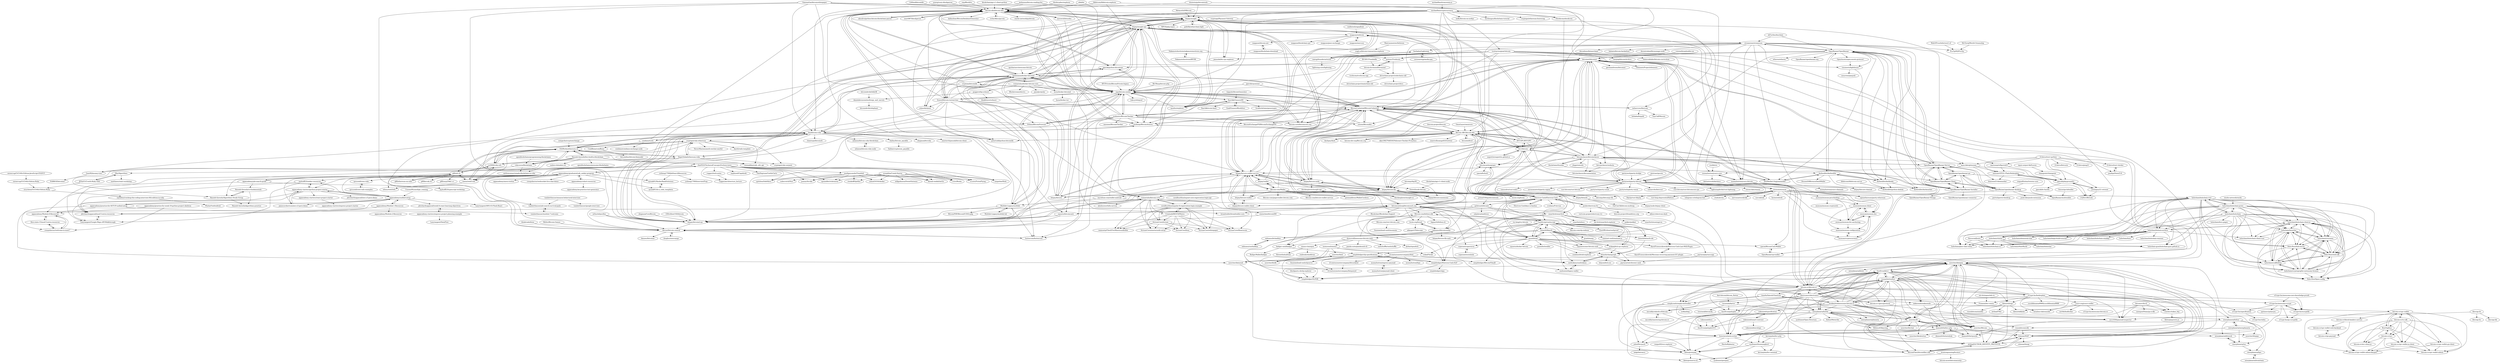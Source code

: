 digraph G {
"bitcoin-abe/bitcoin-abe" -> "bitpay/insight"
"bitcoin-abe/bitcoin-abe" -> "jgarzik/python-bitcoinrpc" ["e"=1]
"bitcoin-abe/bitcoin-abe" -> "alecalve/python-bitcoin-blockchain-parser" ["e"=1]
"bitcoin-abe/bitcoin-abe" -> "sipa/bitcoin-seeder"
"bitcoin-abe/bitcoin-abe" -> "petertodd/python-bitcoinlib" ["e"=1]
"bitcoin-abe/bitcoin-abe" -> "znort987/blockparser" ["e"=1]
"bitcoin-abe/bitcoin-abe" -> "bitpay/insight-api"
"bitcoin-abe/bitcoin-abe" -> "ladimolnar/BitcoinDatabaseGenerator" ["e"=1]
"bitcoin-abe/bitcoin-abe" -> "etotheipi/BitcoinArmory" ["e"=1]
"bitcoin-abe/bitcoin-abe" -> "janoside/btc-rpc-explorer" ["e"=1]
"bitcoin-abe/bitcoin-abe" -> "iquidus/explorer" ["e"=1]
"bitcoin-abe/bitcoin-abe" -> "richardkiss/pycoin" ["e"=1]
"bitcoin-abe/bitcoin-abe" -> "stacks-network/pybitcoin" ["e"=1]
"bitcoin-abe/bitcoin-abe" -> "kylemanna/docker-bitcoind"
"bitcoin-abe/bitcoin-abe" -> "ayeowch/bitnodes" ["e"=1]
"okTurtles/dnschain" -> "streamium/streamium" ["e"=1]
"okTurtles/dnschain" -> "OpenBazaar/OpenBazaar" ["e"=1]
"zquestz/bitcoincash" -> "davout/bitcoin-central"
"zquestz/bitcoincash" -> "bitpay/bitcoind-rpc"
"zquestz/bitcoincash" -> "bitcoincashorg/bitcoincash.org"
"jgarzik/cpuminer" -> "BitcoinUnlimited/BitcoinUnlimited" ["e"=1]
"jgarzik/cpuminer" -> "sipa/bitcoin-seeder" ["e"=1]
"CashScript/cashscript" -> "bitauth/bitauth-ide"
"CashScript/cashscript" -> "mainnet-cash/mainnet-js"
"CashScript/cashscript" -> "Bitcoin-com/bitbox-sdk"
"CashScript/cashscript" -> "bitauth/libauth"
"CashScript/cashscript" -> "gcash/bchd"
"CashScript/cashscript" -> "cashtokens/cashtokens"
"CashScript/cashscript" -> "simpleledger/Electron-Cash-SLP"
"CashScript/cashscript" -> "simpleledger/SLPDB"
"CashScript/cashscript" -> "paytaca/paytaca-app"
"CashScript/cashscript" -> "gcash/meep"
"CashScript/cashscript" -> "Bitcoin-com/slp-indexer"
"CashScript/cashscript" -> "cashonize/legacy-wallet"
"CashScript/cashscript" -> "KarolTrzeszczkowski/Electron-Cash-Last-Will-Plugin"
"CashScript/cashscript" -> "sickpig/bch-rpc-explorer"
"CashScript/cashscript" -> "EyeOfPython/cashproof"
"BitcoinUnlimited/BitcoinUnlimited" -> "bitcoinxt/bitcoinxt"
"BitcoinUnlimited/BitcoinUnlimited" -> "bitcoinclassic/bitcoinclassic"
"BitcoinUnlimited/BitcoinUnlimited" -> "Bitcoin-ABC/bitcoin-abc"
"BitcoinUnlimited/BitcoinUnlimited" -> "bitcoin-sv/bitcoin-sv"
"BitcoinUnlimited/BitcoinUnlimited" -> "btc1/bitcoin"
"BitcoinUnlimited/BitcoinUnlimited" -> "bitcoincashorg/bitcoincash.org"
"BitcoinUnlimited/BitcoinUnlimited" -> "sipa/bitcoin-seeder"
"BitcoinUnlimited/BitcoinUnlimited" -> "etotheipi/BitcoinArmory" ["e"=1]
"BitcoinUnlimited/BitcoinUnlimited" -> "Electron-Cash/Electron-Cash"
"BitcoinUnlimited/BitcoinUnlimited" -> "yenom/BitcoinKit" ["e"=1]
"BitcoinUnlimited/BitcoinUnlimited" -> "paritytech/parity-bitcoin"
"BitcoinUnlimited/BitcoinUnlimited" -> "mobnetic/BitcoinChecker"
"BitcoinUnlimited/BitcoinUnlimited" -> "kylemanna/docker-bitcoind"
"BitcoinUnlimited/BitcoinUnlimited" -> "bitcoin-core/bitcoincore.org" ["e"=1]
"BitcoinUnlimited/BitcoinUnlimited" -> "BitcoinExchangeFH/BitcoinExchangeFH" ["e"=1]
"btcsuite/btcd" -> "Bitcoin-ABC/bitcoin-abc" ["e"=1]
"bitpay/bitcore" -> "bitpay/insight" ["e"=1]
"bitpay/bitcore" -> "bitpay/bitcore-lib" ["e"=1]
"bitpay/bitcore" -> "bitpay/insight-api" ["e"=1]
"bitpay/bitcore" -> "bitpay/bitcore-wallet-service" ["e"=1]
"bitpay/bitcore" -> "bitcoin-abe/bitcoin-abe" ["e"=1]
"pooler/electrum-ltc" -> "Electron-Cash/Electron-Cash"
"pooler/electrum-ltc" -> "akhavr/electrum-dash"
"pooler/electrum-ltc" -> "vertcoin-project/electrum-vtc" ["e"=1]
"pooler/electrum-ltc" -> "litecoin-project/liteaddress.org" ["e"=1]
"holochain/holochain-rust" -> "holochain/holochain-proto"
"holochain/holochain-rust" -> "holochain/holochain"
"holochain/holochain-rust" -> "holochain/holochain-client-js"
"holochain/holochain-rust" -> "holochain/holonix-archive"
"holochain/holochain-rust" -> "holochain/clutter"
"holochain/holochain-rust" -> "holochain/holochain-ui"
"holochain/holochain-rust" -> "holochain/launcher"
"holochain/holochain-rust" -> "holochain/tryorama"
"holochain/holochain-rust" -> "holochain/cryptographic-autonomy-license"
"holochain/holochain-rust" -> "holochain/scaffolding"
"holochain/holochain-rust" -> "Holo-Host/web-sdk"
"holochain/holochain-rust" -> "holochain/peer-chat-redux"
"holochain/holochain-rust" -> "Holo-Host/holo-envoy"
"holochain/holochain-rust" -> "fluxsocial/Junto"
"holochain/holochain-rust" -> "holochain-gym/holochain-gym.github.io"
"darkwallet/darkwallet" -> "darkwallet/darkleaks"
"darkwallet/darkwallet" -> "darkwallet/darkmarket"
"darkwallet/darkwallet" -> "darkwallet/python-obelisk"
"darkwallet/darkwallet" -> "JoinMarket-Org/joinmarket" ["e"=1]
"darkwallet/darkwallet" -> "OpenBazaar/OpenBazaar"
"darkwallet/darkwallet" -> "DissentDifference/DarkWallet" ["e"=1]
"OpenBazaar/OpenBazaar" -> "OpenBazaar/OpenBazaar-Server"
"OpenBazaar/OpenBazaar" -> "OpenBazaar/OpenBazaar-Client"
"OpenBazaar/OpenBazaar" -> "darkwallet/darkleaks"
"OpenBazaar/OpenBazaar" -> "darkwallet/darkwallet"
"OpenBazaar/OpenBazaar" -> "OpenBazaar/OpenBazaar-Installer"
"OpenBazaar/OpenBazaar" -> "streamium/streamium"
"OpenBazaar/OpenBazaar" -> "vinumeris/lighthouse"
"OpenBazaar/OpenBazaar" -> "bitcoinxt/bitcoinxt"
"OpenBazaar/OpenBazaar" -> "psztorc/Truthcoin"
"OpenBazaar/OpenBazaar" -> "JoinMarket-Org/joinmarket" ["e"=1]
"OpenBazaar/OpenBazaar" -> "OpenAssets/open-assets-protocol" ["e"=1]
"OpenBazaar/OpenBazaar" -> "etherex/etherex" ["e"=1]
"OpenBazaar/OpenBazaar" -> "bitcoinclassic/bitcoinclassic"
"OpenBazaar/OpenBazaar" -> "darkwallet/darkmarket"
"OpenBazaar/OpenBazaar" -> "OpenBazaar/openbazaar.org"
"simplycash/simplycashwallet" -> "jolonf/bsvpush"
"simplycash/simplycashwallet" -> "libitx/proxypay"
"simplycash/simplycashwallet" -> "AustEcon/bitsv"
"simplycash/simplycashwallet" -> "icellan/bap"
"simplycash/simplycashwallet" -> "bowstave/meta-writer"
"bitcoin-sv/bitcoin-sv" -> "moneybutton/bsv"
"bitcoin-sv/bitcoin-sv" -> "electrumsv/electrumsv"
"bitcoin-sv/bitcoin-sv" -> "AustEcon/bitsv"
"bitcoin-sv/bitcoin-sv" -> "Bitcoin-ABC/bitcoin-abc"
"bitcoin-sv/bitcoin-sv" -> "unwriter/datapay"
"bitcoin-sv/bitcoin-sv" -> "monkeylord/awesome-bitcoin-sv"
"bitcoin-sv/bitcoin-sv" -> "interplanaria/bottle"
"bitcoin-sv/bitcoin-sv" -> "simplycash/simplycashwallet"
"bitcoin-sv/bitcoin-sv" -> "bitcoin-sv-specs/protocol"
"bitcoin-sv/bitcoin-sv" -> "bowstave/meta-writer"
"bitcoin-sv/bitcoin-sv" -> "BitcoinUnlimited/BitcoinUnlimited"
"bitcoin-sv/bitcoin-sv" -> "unwriter/B"
"bitcoin-sv/bitcoin-sv" -> "libitx/txforge"
"bitcoin-sv/bitcoin-sv" -> "sCrypt-Inc/boilerplate"
"bitcoin-sv/bitcoin-sv" -> "time0x/SatoshiTimeLine"
"electrumsv/electrumsv" -> "AustEcon/bitsv"
"electrumsv/electrumsv" -> "moneybutton/bsv"
"electrumsv/electrumsv" -> "simplycash/simplycashwallet"
"electrumsv/electrumsv" -> "interplanaria/bottle"
"electrumsv/electrumsv" -> "twostack/dartsv"
"electrumsv/electrumsv" -> "unwriter/datapay"
"electrumsv/electrumsv" -> "rohenaz/MAP"
"electrumsv/electrumsv" -> "AustEcon/polyglot"
"electrumsv/electrumsv" -> "bitcoin-sv-specs/protocol"
"electrumsv/electrumsv" -> "attilaaf/AUTHOR_IDENTITY_PROTOCOL"
"electrumsv/electrumsv" -> "bowstave/meta-writer"
"electrumsv/electrumsv" -> "BitcoinFiles/bitcoinfiles-sdk"
"electrumsv/electrumsv" -> "nakasendo/nakasendo"
"electrumsv/electrumsv" -> "Firaenix/bsv-wasm"
"electrumsv/electrumsv" -> "bitcoin-sv/bitcoin-sv"
"AustEcon/bitsv" -> "moneybutton/bsv"
"AustEcon/bitsv" -> "interplanaria/bottle"
"AustEcon/bitsv" -> "unwriter/B"
"AustEcon/bitsv" -> "electrumsv/electrumsv"
"AustEcon/bitsv" -> "mrz1836/paymail-inspector"
"AustEcon/bitsv" -> "bowstave/meta-writer"
"AustEcon/bitsv" -> "BitcoinFiles/bitcoinfiles-sdk"
"AustEcon/bitsv" -> "rohenaz/MAP"
"AustEcon/bitsv" -> "unwriter/datapay"
"AustEcon/bitsv" -> "simplycash/simplycashwallet"
"AustEcon/bitsv" -> "nakasendo/nakasendo"
"AustEcon/bitsv" -> "unwriter/Bitcom"
"AustEcon/bitsv" -> "libitx/proxypay"
"AustEcon/bitsv" -> "AustEcon/polyglot"
"AustEcon/bitsv" -> "attilaaf/AUTHOR_IDENTITY_PROTOCOL"
"richardkiss/pycoin" -> "bitcoin-abe/bitcoin-abe" ["e"=1]
"vbuterin/pybitcointools" -> "bitcoin-abe/bitcoin-abe" ["e"=1]
"vbuterin/pybitcointools" -> "bitpay/bitcore-lib" ["e"=1]
"vbuterin/pybitcointools" -> "bitpay/insight" ["e"=1]
"bitpay/wallet" -> "bitpay/bitcore-wallet-service" ["e"=1]
"bitpay/wallet" -> "Bitcoin-com/Wallet" ["e"=1]
"bitpay/wallet" -> "bitpay/insight" ["e"=1]
"bitpay/wallet" -> "bitpay/bitcore-lib" ["e"=1]
"bitcoinjs/bip39" -> "bitpay/bitcore-mnemonic" ["e"=1]
"bitcoinjs/bip39" -> "bitpay/bitcore-lib" ["e"=1]
"mycelium-com/wallet-android" -> "bitpay/insight-api" ["e"=1]
"mycelium-com/wallet-android" -> "Multibit-Legacy/multibit" ["e"=1]
"mycelium-com/wallet-android" -> "bitpay/bitcore-wallet-service" ["e"=1]
"mycelium-com/wallet-android" -> "bitcoincashorg/bitcoincash.org" ["e"=1]
"oleganza/CoreBitcoin" -> "bitpay/bitcoind-rpc" ["e"=1]
"stacks-network/stacks" -> "holochain/holochain-proto" ["e"=1]
"dashpay/dash" -> "Bitcoin-ABC/bitcoin-abc" ["e"=1]
"ealmansi/bitcoincashjs" -> "bitpay/bitcore-lib-cash"
"ealmansi/bitcoincashjs" -> "bcoin-org/bcash"
"ealmansi/bitcoincashjs" -> "ealmansi/bchaddrjs"
"simpleledger/Electron-Cash-SLP" -> "simpleledger/slp-specifications"
"simpleledger/Electron-Cash-SLP" -> "simpleledger/SLPDB"
"simpleledger/Electron-Cash-SLP" -> "simpleledger/slpjs"
"simpleledger/slp-specifications" -> "simpleledger/SLPDB"
"simpleledger/slp-specifications" -> "simpleledger/BitcoinFilesJS"
"simpleledger/slp-specifications" -> "simpleledger/Electron-Cash-SLP"
"simpleledger/slp-specifications" -> "fountainhead-cash/slpserve"
"lncm/docker-bitcoind" -> "lncm/docker-tor"
"michaelliao/itranswarp.js" -> "michaelliao/cryptocurrency" ["e"=1]
"NakamotoInstitute/nakamotoinstitute.org" -> "NakamotoInstitute/RPOW"
"NakamotoInstitute/nakamotoinstitute.org" -> "psztorc/Truthcoin"
"Multibit-Legacy/multibit-hd" -> "Multibit-Legacy/multibit"
"appacademy/graduated-job_seeker-program" -> "tombetthauser/job-search-survival-pack"
"appacademy/graduated-job_seeker-program" -> "mjshuff23/seeker-resources"
"appacademy/graduated-job_seeker-program" -> "appacademy/job-search-guide"
"appacademy/graduated-job_seeker-program" -> "appacademy/cohort-resources"
"appacademy/graduated-job_seeker-program" -> "appacademy/unified-setup"
"appacademy/graduated-job_seeker-program" -> "aymak91/HackerRankSolutions"
"appacademy/graduated-job_seeker-program" -> "rlee0525/TechnicalConceptsForInterviews"
"appacademy/graduated-job_seeker-program" -> "appacademy-starters/python-project-starter"
"appacademy/graduated-job_seeker-program" -> "appacademy/Module-6-Resources"
"appacademy/graduated-job_seeker-program" -> "jamesurobertson/aws-s3-pern-demo"
"appacademy/graduated-job_seeker-program" -> "appacademy/mern-twitter"
"appacademy/graduated-job_seeker-program" -> "crespohector/websocket-live-chat-demo"
"appacademy/graduated-job_seeker-program" -> "aymak91/ds-a_code_templates"
"appacademy/graduated-job_seeker-program" -> "jdrichardsappacad/mod-5-extra-resources"
"MetacoSA/NBitcoin" -> "bitpay/insight" ["e"=1]
"Haseeb-Qureshi/lets-build-a-blockchain" -> "Haseeb-Qureshi/Algorithms-Study-Group"
"Haseeb-Qureshi/lets-build-a-blockchain" -> "cryptape/ruby-ethereum"
"Haseeb-Qureshi/lets-build-a-blockchain" -> "EthWorks/ethereum.rb"
"Haseeb-Qureshi/lets-build-a-blockchain" -> "rubycocos/blockchain"
"Haseeb-Qureshi/lets-build-a-blockchain" -> "rlee0525/TechnicalConceptsForInterviews"
"Haseeb-Qureshi/lets-build-a-blockchain" -> "openblockchains/awesome-blockchains" ["e"=1]
"Haseeb-Qureshi/lets-build-a-blockchain" -> "midori-rb/midori.rb" ["e"=1]
"Haseeb-Qureshi/lets-build-a-blockchain" -> "anthonyamar/simple-blockchain-in-ruby"
"openblockchains/programming-blockchains" -> "rubycocos/blockchain" ["e"=1]
"bitpay/insight-api" -> "bitpay/insight"
"bitpay/insight-api" -> "bitpay/bitcore-node"
"bitpay/insight-api" -> "bitpay/bitcore-wallet-service"
"bitpay/insight-api" -> "bitpay/bitcoind-rpc"
"bitpay/insight-api" -> "bitcoin-abe/bitcoin-abe"
"bitpay/insight-api" -> "bitpay/bitcore" ["e"=1]
"bitpay/insight-api" -> "bitpay/bitcore-lib"
"bitpay/insight-api" -> "jgarzik/python-bitcoinrpc" ["e"=1]
"bitpay/insight-api" -> "sipa/bitcoin-seeder"
"bitpay/insight-api" -> "buttercoin/buttercoin" ["e"=1]
"bitpay/insight-api" -> "davout/bitcoin-central"
"bitpay/insight-api" -> "freewil/bitcoin-testnet-box"
"bitpay/insight-api" -> "moneybutton/yours-bitcoin"
"bitpay/insight-api" -> "kylemanna/docker-bitcoind"
"bitpay/insight-api" -> "mappum/webcoin"
"jashmenn/bitcoin-reading-list" -> "lian/bitcoin-ruby" ["e"=1]
"jashmenn/bitcoin-reading-list" -> "paritytech/parity-bitcoin" ["e"=1]
"jashmenn/bitcoin-reading-list" -> "bitcoin-abe/bitcoin-abe" ["e"=1]
"psztorc/Truthcoin" -> "bitcoin-hivemind/hivemind"
"psztorc/Truthcoin" -> "drivechain-project/sidechains-old"
"bitpay/insight" -> "bitpay/insight-api"
"bitpay/insight" -> "bitcoin-abe/bitcoin-abe"
"bitpay/insight" -> "bitpay/bitcore" ["e"=1]
"bitpay/insight" -> "bitpay/bitcore-node"
"bitpay/insight" -> "bitpay/bitcore-wallet-service"
"bitpay/insight" -> "bitpay/bitcore-lib"
"bitpay/insight" -> "iquidus/explorer" ["e"=1]
"bitpay/insight" -> "p2pool/p2pool" ["e"=1]
"bitpay/insight" -> "janoside/btc-rpc-explorer" ["e"=1]
"bitpay/insight" -> "bitcoin-sv/bitcoin-sv"
"bitpay/insight" -> "MPOS/php-mpos" ["e"=1]
"bitpay/insight" -> "bitpay/bitcoind-rpc"
"bitpay/insight" -> "bitcoinjs/bitcoinjs-lib" ["e"=1]
"bitpay/insight" -> "freewil/bitcoin-testnet-box"
"bitpay/insight" -> "gobitfly/etherchain-light" ["e"=1]
"JESii/CtCI-with-Ruby-TDD" -> "Dbz/Algorithms"
"JESii/CtCI-with-Ruby-TDD" -> "strychemi/CtCI-6th-Edition-Ruby"
"UnseenWizzard/git_training" -> "appacademy/unified-setup"
"bitcoincashorg/bitcoincash.org" -> "gcash/bchd"
"bitcoincashorg/bitcoincash.org" -> "BitcoinUnlimited/BitcoinUnlimited"
"bitcoincashorg/bitcoincash.org" -> "Bitcoin-ABC/bitcoin-abc"
"bitcoincashorg/bitcoincash.org" -> "Electron-Cash/Electron-Cash"
"bitcoincashorg/bitcoincash.org" -> "bitcoin-sv/bitcoin-sv"
"bitcoincashorg/bitcoincash.org" -> "zquestz/bitcoincash"
"bitcoincashorg/bitcoincash.org" -> "bitcoincashorg/spec"
"bitcoincashorg/bitcoincash.org" -> "Bitcoin-com/bitbox-sdk"
"bitcoincashorg/bitcoincash.org" -> "simpleledger/slp-specifications"
"bitcoincashorg/bitcoincash.org" -> "badger-cash/badger"
"bitcoincashorg/bitcoincash.org" -> "breadwallet/breadwallet-core" ["e"=1]
"bitcoincashorg/bitcoincash.org" -> "smartbch/smartbch"
"bitcoincashorg/bitcoincash.org" -> "Blockchair/Blockchair.Support" ["e"=1]
"bitcoincashorg/bitcoincash.org" -> "bcoin-org/bcash"
"bitcoincashorg/bitcoincash.org" -> "copernet/copernicus"
"Bitcoin-com/rest.bitcoin.com" -> "fountainhead-cash/insomnia"
"miguelfreitas/twister-core" -> "OpenBazaar/openbazaar-desktop" ["e"=1]
"lhartikk/GenesisH0" -> "lhartikk/xcoin-hash"
"lhartikk/GenesisH0" -> "Gnaf/GenesisBlockZero"
"lhartikk/GenesisH0" -> "sipa/bitcoin-seeder"
"lhartikk/GenesisH0" -> "imharrywu/fastcoin"
"lhartikk/GenesisH0" -> "iquidus/explorer" ["e"=1]
"lhartikk/GenesisH0" -> "liveblockchain/genesisgen"
"primal100/pybitcointools" -> "pybitcash/bitcash" ["e"=1]
"rubycocos/blockchain" -> "GemHQ/money-tree"
"rubycocos/blockchain" -> "anthonyamar/simple-blockchain-in-ruby"
"rubycocos/blockchain" -> "EthWorks/ethereum.rb"
"holochain/cryptographic-autonomy-license" -> "holochain/holochain-client-js"
"holochain/cryptographic-autonomy-license" -> "holochain/tryorama"
"holochain/cryptographic-autonomy-license" -> "holochain/scaffolding"
"holochain/cryptographic-autonomy-license" -> "holochain/launcher"
"holochain/cryptographic-autonomy-license" -> "Holo-Host/web-sdk"
"holochain/cryptographic-autonomy-license" -> "Holo-Host/holo-envoy"
"holochain/cryptographic-autonomy-license" -> "Holo-Host/hpos-config"
"holochain/tryorama" -> "holochain/scaffolding"
"holochain/tryorama" -> "holochain/holochain-client-js"
"holochain/tryorama" -> "holochain/launcher"
"holochain/tryorama" -> "Holo-Host/holo-envoy"
"holochain/tryorama" -> "Holo-Host/web-sdk"
"holochain/tryorama" -> "Holo-Host/hpos-config"
"holochain/tryorama" -> "holochain/cryptographic-autonomy-license"
"citp/BlockSci" -> "bitcoin-abe/bitcoin-abe" ["e"=1]
"bitauth/libauth" -> "bitauth/bitauth-ide"
"bitauth/libauth" -> "CashScript/cashscript"
"bitauth/libauth" -> "cashonize/legacy-wallet"
"bitauth/libauth" -> "bitauth/chaingraph"
"bitauth/libauth" -> "cashtokens/cashtokens"
"bitauth/libauth" -> "gcash/bchd"
"bitauth/libauth" -> "sickpig/bch-rpc-explorer"
"bitauth/libauth" -> "dsmurrell/awesome-bitcoin-cash"
"bitauth/libauth" -> "gcash/meep"
"bitauth/libauth" -> "simpleledger/SLPDB"
"bitauth/libauth" -> "2qx/awesome-bitcoin-cash"
"bitauth/libauth" -> "mainnet-cash/mainnet-js"
"bitpay/bitauth" -> "OutCast3k/bitcoin-multisig"
"bitpay/bitauth" -> "bitpay/node-bitpay-client"
"bitpay/bitauth" -> "bitpay/bitcore-lib"
"ivy-lang/ivy-bitcoin" -> "bitauth/libauth" ["e"=1]
"copernet/wormhole" -> "copernet/copernicus"
"gcash/bchd" -> "CashScript/cashscript"
"gcash/bchd" -> "gcash/bchwallet"
"gcash/bchd" -> "sickpig/bch-rpc-explorer"
"gcash/bchd" -> "bitauth/libauth"
"gcash/bchd" -> "copernet/copernicus"
"gcash/bchd" -> "cpacia/BitcoinCash-Wallet"
"gcash/bchd" -> "bitcoincashorg/bitcoincash.org"
"gcash/bchd" -> "coinbase/bchd-explorer"
"gcash/bchd" -> "zquestz/docker-bitcoin"
"gcash/bchd" -> "KarolTrzeszczkowski/Electron-Cash-Last-Will-Plugin"
"gcash/bchd" -> "Electron-Cash/Electron-Cash"
"gcash/bchd" -> "2qx/awesome-bitcoin-cash"
"gcash/bchd" -> "bitauth/chaingraph"
"gcash/bchd" -> "Lokad/Terab"
"gcash/bchd" -> "simpleledger/BitcoinFilesJS"
"jgarzik/python-bitcoinrpc" -> "bitcoin-abe/bitcoin-abe" ["e"=1]
"jgarzik/python-bitcoinrpc" -> "sipa/bitcoin-seeder" ["e"=1]
"jgarzik/python-bitcoinrpc" -> "bitpay/insight-api" ["e"=1]
"jgarzik/python-bitcoinrpc" -> "kylemanna/docker-bitcoind" ["e"=1]
"paritytech/parity-bridge" -> "paritytech/parity-bitcoin" ["e"=1]
"interplanaria/bitbus" -> "interplanaria/neonplanaria"
"interplanaria/bitbus" -> "interplanaria/bitwork"
"interplanaria/bitbus" -> "interplanaria/txo"
"interplanaria/bitbus" -> "interplanaria/bpu"
"interplanaria/bitbus" -> "bowstave/meta-writer"
"cryptean/bitcoinlib" -> "sipa/bitcoin-seeder" ["e"=1]
"cryptean/bitcoinlib" -> "bitpay/bitcoind-rpc" ["e"=1]
"cryptean/bitcoinlib" -> "kylemanna/docker-bitcoind" ["e"=1]
"cryptean/bitcoinlib" -> "bitcoin-abe/bitcoin-abe" ["e"=1]
"mobnetic/BitcoinChecker" -> "sipa/bitcoin-seeder"
"mobnetic/BitcoinChecker" -> "BitcoinUnlimited/BitcoinUnlimited"
"mobnetic/BitcoinChecker" -> "aneonex/BitcoinChecker"
"mobnetic/BitcoinChecker" -> "yenom/BitcoinKit" ["e"=1]
"mobnetic/BitcoinChecker" -> "buttercoin/buttercoin" ["e"=1]
"mobnetic/BitcoinChecker" -> "PiSimo/BitcoinForecast" ["e"=1]
"mobnetic/BitcoinChecker" -> "bitpay/bitcoind-rpc"
"mobnetic/BitcoinChecker" -> "davout/bitcoin-central"
"mobnetic/BitcoinChecker" -> "bitcoin-abe/bitcoin-abe"
"mobnetic/BitcoinChecker" -> "BitcoinExchangeFH/BitcoinExchangeFH" ["e"=1]
"mobnetic/BitcoinChecker" -> "etotheipi/BitcoinArmory" ["e"=1]
"mobnetic/BitcoinChecker" -> "kylemanna/docker-bitcoind"
"mobnetic/BitcoinChecker" -> "bitcoin-core/bitcoincore.org" ["e"=1]
"mobnetic/BitcoinChecker" -> "zquestz/bitcoincash"
"mobnetic/BitcoinChecker" -> "bitcoinxt/bitcoinxt"
"pybitcash/bitcash" -> "oskyk/cashaddress"
"pybitcash/bitcash" -> "CashScript/cashscript"
"pybitcash/bitcash" -> "unwriter/datacash"
"pybitcash/bitcash" -> "Bitcoin-com/bitbox-sdk"
"pybitcash/bitcash" -> "KarolTrzeszczkowski/Electron-Cash-Last-Will-Plugin"
"badger-cash/badger" -> "BadgerWallet/badger"
"badger-cash/badger" -> "simpleledger/slp-specifications"
"yenom/BitcoinKit" -> "BitcoinUnlimited/BitcoinUnlimited" ["e"=1]
"yenom/BitcoinKit" -> "sipa/bitcoin-seeder" ["e"=1]
"mappum/mercury" -> "mappum/webcoin"
"izetex/web3-eth" -> "se3000/ruby-eth"
"izetex/web3-eth" -> "EthWorks/ethereum.rb"
"izetex/web3-eth" -> "wbnns/web3eth"
"izetex/web3-eth" -> "q9f/eth.rb"
"appacademy/job-search-guide" -> "mjshuff23/typescript-workshop"
"appacademy/job-search-guide" -> "Lazytangent/Google-Maps-API-Walkthrough"
"appacademy/job-search-guide" -> "Haseeb-Qureshi/cs-fundamentals"
"appacademy/job-search-guide" -> "appacademy/graduated-job_seeker-program"
"OpenAssets/open-assets-protocol" -> "vinumeris/lighthouse" ["e"=1]
"appacademy/cohort-resources" -> "appacademy/graduated-job_seeker-program"
"appacademy/cohort-resources" -> "appacademy/aa-practice-test-generator"
"tiagosh/AltcoinGenerator" -> "lhartikk/GenesisH0" ["e"=1]
"davout/bitcoin-central" -> "dooglus/intersango" ["e"=1]
"davout/bitcoin-central" -> "danneu/bitcoiner" ["e"=1]
"davout/bitcoin-central" -> "buttercoin/buttercoin" ["e"=1]
"GemHQ/money-tree" -> "NARKOZ/bitcoiner"
"lian/bitcoin-ruby" -> "GemHQ/money-tree"
"lian/bitcoin-ruby" -> "sinisterchipmunk/bitcoin-client"
"lian/bitcoin-ruby" -> "EthWorks/ethereum.rb"
"lian/bitcoin-ruby" -> "DigixGlobal/ethereum-ruby"
"lian/bitcoin-ruby" -> "coinbase/toshi"
"lian/bitcoin-ruby" -> "davout/bitcoin-central"
"lian/bitcoin-ruby" -> "cryptape/ruby-ethereum"
"lian/bitcoin-ruby" -> "chaintope/bitcoinrb"
"lian/bitcoin-ruby" -> "mhanne/bitcoin-ruby-blockchain"
"lian/bitcoin-ruby" -> "kylemanna/docker-bitcoind"
"lian/bitcoin-ruby" -> "Sailias/bitcoin_payable"
"lian/bitcoin-ruby" -> "oleganza/btcruby"
"lian/bitcoin-ruby" -> "se3000/ruby-eth"
"lian/bitcoin-ruby" -> "buttercoin/buttercoin" ["e"=1]
"lian/bitcoin-ruby" -> "etotheipi/BitcoinArmory" ["e"=1]
"dsmurrell/awesome-bitcoin-cash" -> "cashshuffle/cashshuffle"
"dsmurrell/awesome-bitcoin-cash" -> "abrkn/tipmebch"
"dsmurrell/awesome-bitcoin-cash" -> "Bitcoin-com/bitbox-sdk"
"dsmurrell/awesome-bitcoin-cash" -> "panda-suite/pandacash-cli"
"dsmurrell/awesome-bitcoin-cash" -> "badger-cash/badger"
"dsmurrell/awesome-bitcoin-cash" -> "simon-v/minipos"
"dsmurrell/awesome-bitcoin-cash" -> "memocash/memo"
"Bitcoin-com/bitbox-sdk" -> "Bitcoin-com/rest.bitcoin.com"
"Bitcoin-com/bitbox-sdk" -> "CashScript/cashscript"
"Bitcoin-com/bitbox-sdk" -> "badger-cash/badger"
"Bitcoin-com/bitbox-sdk" -> "bigearth/bitbox-cli"
"Bitcoin-com/bitbox-sdk" -> "bcoin-org/bcash"
"cornflourblue/aspnet-core-registration-login-api" -> "cornflourblue/angular-6-registration-login-example" ["e"=1]
"unwriter/datacash" -> "libitx/proxypay"
"simon-v/minipos" -> "stabwah/cheddrme"
"simon-v/minipos" -> "floweethehub/hub"
"holochain/holonix-archive" -> "holochain/peer-chat-redux"
"holochain/holonix-archive" -> "holochain/holochain-nixpkgs"
"holochain/holonix-archive" -> "holochain-gym/holochain-gym.github.io"
"holochain/holonix-archive" -> "holochain/holochain-ui"
"holochain/holonix-archive" -> "holochain/elemental-chat"
"holochain/holonix-archive" -> "holochain/clutter"
"holochain/holonix-archive" -> "holochain/happ-build-tutorial"
"holochain/holonix-archive" -> "holochain/how"
"holochain/holonix-archive" -> "holochain/holochain-client-rust"
"holochain/holonix-archive" -> "holochain/holochain-wasmer"
"holochain/holonix-archive" -> "holochain/holochain-client-js"
"memocash/memo" -> "unwriter/datacash"
"memocash/memo" -> "Lokad/Terab"
"memocash/memo" -> "21centurymotorcompany/bitd"
"memocash/memo" -> "21centurymotorcompany/bitqueryd"
"memocash/memo" -> "unwriter/bitd"
"Coinffeine/coinffeine" -> "bitcoinfees/bitcoin-feemodel"
"interplanaria/bottle" -> "unwriter/B"
"interplanaria/bottle" -> "libitx/proxypay"
"interplanaria/bottle" -> "AustEcon/bitsv"
"interplanaria/bottle" -> "BitbossIO/keyring"
"interplanaria/bottle" -> "unwriter/Bitcom"
"interplanaria/bottle" -> "mrz1836/paymail-inspector"
"interplanaria/bottle" -> "jolonf/bsvpush"
"interplanaria/bottle" -> "interplanaria/planaria"
"interplanaria/bottle" -> "deanmlittle/bsv-p2p"
"interplanaria/bottle" -> "libitx/preserve-cli"
"interplanaria/bottle" -> "synfonaut/Open-Directory"
"interplanaria/bottle" -> "bowstave/meta-writer"
"interplanaria/bottle" -> "interplanaria/bitbus"
"interplanaria/bottle" -> "unwriter/datapay"
"interplanaria/bottle" -> "Kohze/Metavibe"
"unwriter/B" -> "unwriter/Bitcom"
"unwriter/B" -> "interplanaria/bottle"
"unwriter/B" -> "rohenaz/MAP"
"unwriter/B" -> "unwriter/datapay"
"unwriter/B" -> "deanmlittle/bsv-p2p"
"unwriter/B" -> "unwriter/bitchat"
"unwriter/B" -> "unwriter/databutton"
"unwriter/B" -> "BitbossIO/keyring"
"unwriter/B" -> "BitcoinFiles/bitcoinfiles-sdk"
"imcoddy/mastering-bitcoin-sv" -> "imcoddy/rebirth-of-bitcoin"
"imcoddy/rebirth-of-bitcoin" -> "imcoddy/mastering-bitcoin-sv"
"imcoddy/rebirth-of-bitcoin" -> "AustEcon/polyglotGUI"
"100trillionUSD/bitcoin" -> "bitpay/bitcoind-rpc" ["e"=1]
"guggero/bip-schnorr" -> "hbakhtiyor/schnorr"
"guggero/bip-schnorr" -> "danielabrozzoni/multisigs_and_carrots"
"IttriumCore/ittrium" -> "IttriumCore/masternode-setup"
"IttriumCore/ittrium" -> "IttriumCore/libzerocoin"
"IttriumCore/ittrium" -> "IttriumCore/bisq"
"IttriumCore/ittrium" -> "IttriumCore/whitepaper"
"IttriumCore/ittrium" -> "mamontp/CheckTwoMasternodesBot"
"simpleledger/slpjs" -> "simpleledger/SLPDB"
"BTCPrivate/BitcoinPrivate-legacy" -> "sipa/bitcoin-seeder" ["e"=1]
"bitauth/bitauth-ide" -> "bitauth/chaingraph"
"Gnaf/GenesisBlockZero" -> "lhartikk/GenesisH0"
"unwriter/datapay" -> "unwriter/Bitcom"
"unwriter/datapay" -> "moneybutton/bsv"
"unwriter/datapay" -> "unwriter/B"
"unwriter/datapay" -> "attilaaf/AUTHOR_IDENTITY_PROTOCOL"
"unwriter/datapay" -> "libitx/tiddlybit"
"unwriter/datapay" -> "bowstave/meta-writer"
"unwriter/datapay" -> "unwriter/databutton"
"unwriter/datapay" -> "deanmlittle/bsv-p2p"
"unwriter/datapay" -> "AustEcon/bitsv"
"unwriter/datapay" -> "interplanaria/bitsh"
"unwriter/datapay" -> "unwriter/bitpipe"
"unwriter/datapay" -> "libitx/txforge"
"unwriter/datapay" -> "rohenaz/MAP"
"unwriter/datapay" -> "BitcoinFiles/bitcoinfiles-sdk"
"unwriter/datapay" -> "mrz1836/paymail-inspector"
"unwriter/Bitcom" -> "unwriter/datapay"
"unwriter/Bitcom" -> "unwriter/databutton"
"unwriter/Bitcom" -> "unwriter/B"
"unwriter/Bitcom" -> "attilaaf/AUTHOR_IDENTITY_PROTOCOL"
"unwriter/Bitcom" -> "unwriter/bitpipe"
"unwriter/Bitcom" -> "rohenaz/MAP"
"interplanaria/txo" -> "interplanaria/bitwork"
"interplanaria/txo" -> "interplanaria/bpu"
"attilaaf/AUTHOR_IDENTITY_PROTOCOL" -> "rohenaz/MAP"
"attilaaf/AUTHOR_IDENTITY_PROTOCOL" -> "BitcoinFiles/bitcoinfiles-sdk"
"moneybutton/bsv" -> "unwriter/datapay"
"moneybutton/bsv" -> "AustEcon/bitsv"
"moneybutton/bsv" -> "bowstave/meta-writer"
"moneybutton/bsv" -> "monkeylord/awesome-bitcoin-sv"
"moneybutton/bsv" -> "bitcoin-sv/bitcoin-sv"
"moneybutton/bsv" -> "electrumsv/electrumsv"
"moneybutton/bsv" -> "unwriter/B"
"moneybutton/bsv" -> "interplanaria/bottle"
"moneybutton/bsv" -> "nakasendo/nakasendo"
"moneybutton/bsv" -> "simplycash/simplycashwallet"
"moneybutton/bsv" -> "bitcoin-sv-specs/protocol"
"moneybutton/bsv" -> "runonbitcoin/sdk"
"moneybutton/bsv" -> "unwriter/Bitcom"
"moneybutton/bsv" -> "rohenaz/MAP"
"moneybutton/bsv" -> "interplanaria/bitbus"
"dart-bitcoin/bitcoin_flutter" -> "twostack/dartsv" ["e"=1]
"sCrypt-Inc/specification" -> "sCrypt-Inc/rabin"
"21centurymotorcompany/bitd" -> "21centurymotorcompany/bitsocketd"
"21centurymotorcompany/bitd" -> "21centurymotorcompany/bitqueryd"
"21centurymotorcompany/bitd" -> "unwriter/datacash"
"21centurymotorcompany/bitd" -> "unwriter/Bitcom"
"21centurymotorcompany/bitd" -> "unwriter/datapay"
"21centurymotorcompany/bitd" -> "moneybutton/bips"
"21centurymotorcompany/bitd" -> "moneybutton/express-paymail"
"interplanaria/neonplanaria" -> "interplanaria/bitbus"
"interplanaria/neonplanaria" -> "interplanaria/txo"
"interplanaria/neonplanaria" -> "bowstave/meta-writer"
"unwriter/bitd" -> "unwriter/bitdb"
"foxnut/go-hdwallet" -> "OpenBazaar/multiwallet" ["e"=1]
"cornflourblue/angular-6-registration-login-example" -> "IttriumCore/masternode-setup"
"cornflourblue/angular-6-registration-login-example" -> "mamontp/CheckTwoMasternodesBot"
"cornflourblue/angular-6-registration-login-example" -> "IttriumCore/libzerocoin"
"cornflourblue/angular-6-registration-login-example" -> "IttriumCore/bisq"
"cornflourblue/angular-6-registration-login-example" -> "IttriumCore/whitepaper"
"cornflourblue/angular-6-registration-login-example" -> "IttriumCore/ittrium"
"cornflourblue/angular-6-registration-login-example" -> "Createdd/RESTAPIIntro"
"cornflourblue/angular-6-registration-login-example" -> "ruimarinho/bitcoin-core"
"copernet/copernicus" -> "copernet/wormhole"
"bitcoin-sv-specs/protocol" -> "mrz1836/paymail-inspector"
"ealmansi/bchaddrjs" -> "ealmansi/cashaddrjs"
"ealmansi/bchaddrjs" -> "ealmansi/bitcoincashjs"
"bowstave/meta-writer" -> "libitx/proxypay"
"bowstave/meta-writer" -> "synfonaut/hummingbird"
"bowstave/meta-writer" -> "MerlinB/planter"
"bowstave/meta-writer" -> "jolonf/bsvpush"
"rohenaz/MAP" -> "attilaaf/AUTHOR_IDENTITY_PROTOCOL"
"rohenaz/MAP" -> "BitcoinFiles/bitcoinfiles-sdk"
"rohenaz/MAP" -> "rohenaz/bmap"
"bitcoinsv/bsvd" -> "oraclesv/token_btp"
"bitcoinsv/bsvd" -> "mrz1836/paymail-inspector"
"bitcoinsv/bsvd" -> "bowstave/meta-writer"
"bitcoinsv/bsvd" -> "mempoolTeam/go-svdb"
"tokenized/smart-contract" -> "tokenized/specification"
"tokenized/smart-contract" -> "AustEcon/polyglotGUI"
"tokenized/smart-contract" -> "tokenized/envelope"
"monkeylord/awesome-bitcoin-sv" -> "imcoddy/rebirth-of-bitcoin"
"monkeylord/awesome-bitcoin-sv" -> "bowstave/meta-writer"
"monkeylord/awesome-bitcoin-sv" -> "interplanaria/planaria"
"monkeylord/awesome-bitcoin-sv" -> "unwriter/databutton"
"monkeylord/awesome-bitcoin-sv" -> "unwriter/B"
"monkeylord/awesome-bitcoin-sv" -> "moneybutton/bsv"
"monkeylord/awesome-bitcoin-sv" -> "interplanaria/bottle"
"monkeylord/awesome-bitcoin-sv" -> "unwriter/datapay"
"monkeylord/awesome-bitcoin-sv" -> "AustEcon/bitsv"
"monkeylord/awesome-bitcoin-sv" -> "tokenized/specification"
"monkeylord/awesome-bitcoin-sv" -> "runonbitcoin/sdk"
"monkeylord/awesome-bitcoin-sv" -> "BitcoinFiles/bitcoinfiles-sdk"
"monkeylord/awesome-bitcoin-sv" -> "time0x/SatoshiTimeLine"
"monkeylord/awesome-bitcoin-sv" -> "attilaaf/AUTHOR_IDENTITY_PROTOCOL"
"fluxsocial/Junto" -> "holochain-gym/holochain-gym.github.io"
"fluxsocial/Junto" -> "holochain/holochain-ui"
"fluxsocial/Junto" -> "holochain/peer-chat-redux"
"time0x/SatoshiTimeLine" -> "imcoddy/rebirth-of-bitcoin"
"time0x/SatoshiTimeLine" -> "bowstave/meta-writer"
"time0x/SatoshiTimeLine" -> "monkeylord/awesome-bitcoin-sv"
"twostack/dartsv" -> "twostack/bitcoin4j"
"twostack/dartsv" -> "AustEcon/polyglot"
"twostack/dartsv" -> "attilaaf/AUTHOR_IDENTITY_PROTOCOL"
"KarolTrzeszczkowski/Electron-Cash-Last-Will-Plugin" -> "KarolTrzeszczkowski/Mecenas-recurring-payment-EC-plugin"
"waqas64/woc-explorer" -> "libitx/proxypay"
"ealmansi/cashaddrjs" -> "ealmansi/bchaddrjs"
"KarolTrzeszczkowski/Mecenas-recurring-payment-EC-plugin" -> "KarolTrzeszczkowski/Electron-Cash-Last-Will-Plugin"
"21centurymotorcompany/bitsocketd" -> "21centurymotorcompany/bitqueryd"
"tokenized/specification" -> "tokenized/smart-contract"
"tokenized/specification" -> "AustEcon/polyglotGUI"
"BitcoinFiles/bitcoinfiles-sdk" -> "attilaaf/AUTHOR_IDENTITY_PROTOCOL"
"BitcoinFiles/bitcoinfiles-sdk" -> "rohenaz/MAP"
"blockparty-sh/slp-explorer" -> "simpleledger/SLPDB"
"jolonf/bsvpush" -> "ledgitbe/casco"
"moneybutton/express-paymail" -> "moneybutton/paymail-client"
"moneybutton/paymail-client" -> "moneybutton/express-paymail"
"brentongunning/bcoinsv" -> "bitcoin-asset/bitcoinassetjs"
"brentongunning/bcoinsv" -> "libitx/preserve-cli"
"AustEcon/polyglot" -> "AustEcon/polyglotGUI"
"unwriter/bitdb" -> "unwriter/bitd"
"libitx/proxypay" -> "synfonaut/pewpew"
"libitx/proxypay" -> "libitx/preserve-cli"
"tokenized/docs" -> "AustEcon/polyglotGUI"
"rust-bitcoin/rust-bitcoin" -> "paritytech/parity-bitcoin" ["e"=1]
"p2pool/p2pool" -> "bitpay/insight" ["e"=1]
"bitcoin-dot-org/Bitcoin.org" -> "Bitcoin-ABC/bitcoin-abc" ["e"=1]
"vinumeris/lighthouse" -> "unsystem/paypub"
"vinumeris/lighthouse" -> "darkwallet/darkleaks"
"blockchain/api-v1-client-python" -> "bitcoin-abe/bitcoin-abe" ["e"=1]
"blockcypher/explorer" -> "bitcoin-abe/bitcoin-abe" ["e"=1]
"moneybutton/yours-bitcoin" -> "moneybutton/yours-core"
"moneybutton/yours-bitcoin" -> "moneybutton/yours-channels"
"moneybutton/yours-bitcoin" -> "bitpay/bitcore-channel"
"libbitcoin/libbitcoin-explorer" -> "sipa/bitcoin-seeder" ["e"=1]
"libbitcoin/libbitcoin-explorer" -> "bitpay/bitcore-node" ["e"=1]
"libbitcoin/libbitcoin-explorer" -> "bitcoin-abe/bitcoin-abe" ["e"=1]
"coinbase/toshi" -> "lian/bitcoin-ruby"
"coinbase/toshi" -> "bitcoin-abe/bitcoin-abe"
"coinbase/toshi" -> "Coinffeine/coinffeine"
"coinbase/toshi" -> "coinbase/coinbase-exchange-node" ["e"=1]
"kylemanna/docker-bitcoind" -> "ruimarinho/docker-bitcoin-core"
"kylemanna/docker-bitcoind" -> "freewil/bitcoin-testnet-box"
"kylemanna/docker-bitcoind" -> "jgarzik/python-bitcoinrpc" ["e"=1]
"kylemanna/docker-bitcoind" -> "sipa/bitcoin-seeder"
"kylemanna/docker-bitcoind" -> "bitpay/bitcoind-rpc"
"kylemanna/docker-bitcoind" -> "lian/bitcoin-ruby"
"kylemanna/docker-bitcoind" -> "bitcoin-abe/bitcoin-abe"
"kylemanna/docker-bitcoind" -> "BitcoinUnlimited/BitcoinUnlimited"
"kylemanna/docker-bitcoind" -> "bitpay/insight-api"
"kylemanna/docker-bitcoind" -> "ruimarinho/bitcoin-core"
"kylemanna/docker-bitcoind" -> "cryptean/bitcoinlib" ["e"=1]
"kylemanna/docker-bitcoind" -> "etotheipi/BitcoinArmory" ["e"=1]
"kylemanna/docker-bitcoind" -> "bitpay/insight"
"kylemanna/docker-bitcoind" -> "davout/bitcoin-central"
"kylemanna/docker-bitcoind" -> "p2pool/p2pool" ["e"=1]
"sipa/bitcoin-seeder" -> "bitcoin-abe/bitcoin-abe"
"sipa/bitcoin-seeder" -> "jgarzik/python-bitcoinrpc" ["e"=1]
"sipa/bitcoin-seeder" -> "BitcoinUnlimited/BitcoinUnlimited"
"sipa/bitcoin-seeder" -> "freewil/bitcoin-testnet-box"
"sipa/bitcoin-seeder" -> "mobnetic/BitcoinChecker"
"sipa/bitcoin-seeder" -> "lhartikk/GenesisH0"
"sipa/bitcoin-seeder" -> "bitpay/insight-api"
"sipa/bitcoin-seeder" -> "luke-jr/eloipool" ["e"=1]
"sipa/bitcoin-seeder" -> "bitcoin-core/bitcoincore.org" ["e"=1]
"sipa/bitcoin-seeder" -> "bitpay/bitcoind-rpc"
"sipa/bitcoin-seeder" -> "kylemanna/docker-bitcoind"
"sipa/bitcoin-seeder" -> "cryptean/bitcoinlib" ["e"=1]
"sipa/bitcoin-seeder" -> "PiSimo/BitcoinForecast" ["e"=1]
"sipa/bitcoin-seeder" -> "breadwallet/breadwallet-core" ["e"=1]
"sipa/bitcoin-seeder" -> "Multibit-Legacy/multibit"
"iquidus/explorer" -> "bitpay/insight" ["e"=1]
"iquidus/explorer" -> "bitcoin-abe/bitcoin-abe" ["e"=1]
"iquidus/explorer" -> "sipa/bitcoin-seeder" ["e"=1]
"iquidus/explorer" -> "lhartikk/GenesisH0" ["e"=1]
"bitcoinxt/bitcoinxt" -> "bitcoinclassic/bitcoinclassic"
"bitcoinxt/bitcoinxt" -> "BitcoinUnlimited/BitcoinUnlimited"
"bitcoinxt/bitcoinxt" -> "Bitcoin-ABC/bitcoin-abc"
"bitcoinxt/bitcoinxt" -> "Electron-Cash/Electron-Cash"
"bitcoinxt/bitcoinxt" -> "bitcoincashorg/spec"
"bitcoinxt/bitcoinxt" -> "btc1/bitcoin"
"bitcoinxt/bitcoinxt" -> "JoinMarket-Org/joinmarket" ["e"=1]
"bitcoinxt/bitcoinxt" -> "paritytech/parity-bitcoin"
"bitcoinxt/bitcoinxt" -> "OpenBazaar/OpenBazaar-Server"
"bitcoinxt/bitcoinxt" -> "gavinandresen/bitcoinxt"
"bitcoinxt/bitcoinxt" -> "bitpay/bitcore-wallet-service"
"bitcoinxt/bitcoinxt" -> "bitcoinclassic/website"
"bitcoinxt/bitcoinxt" -> "ElementsProject/elements" ["e"=1]
"bitcoinxt/bitcoinxt" -> "aantonop/wifiportal21"
"bitcoinxt/bitcoinxt" -> "jgarzik/python-bitcoinrpc" ["e"=1]
"siminchen/bitcoinIDE" -> "bitpay/bitcoind-rpc" ["e"=1]
"siminchen/bitcoinIDE" -> "bitauth/bitauth-ide" ["e"=1]
"JoinMarket-Org/joinmarket" -> "bitcoinxt/bitcoinxt" ["e"=1]
"JoinMarket-Org/joinmarket" -> "bitcoinclassic/bitcoinclassic" ["e"=1]
"JoinMarket-Org/joinmarket" -> "darkwallet/darkwallet" ["e"=1]
"cryptoapi/Payment-Gateway" -> "bitpay/insight-api" ["e"=1]
"cryptoapi/Payment-Gateway" -> "bitpay/bitcore-node" ["e"=1]
"Dbz/Algorithms" -> "JESii/CtCI-with-Ruby-TDD"
"Dbz/Algorithms" -> "matthaws/react-workshop"
"holochain/holochain" -> "holochain/holochain-client-js"
"holochain/holochain" -> "holochain/launcher"
"holochain/holochain" -> "holochain/tryorama"
"holochain/holochain" -> "holochain/scaffolding"
"holochain/holochain" -> "holochain/cryptographic-autonomy-license"
"holochain/holochain" -> "Holo-Host/web-sdk"
"holochain/holochain" -> "Holo-Host/holo-envoy"
"holochain/holochain" -> "Holo-Host/hpos-config"
"holochain/holochain" -> "holochain/holonix-archive"
"holochain/holochain" -> "holochain/holochain-rust"
"holochain/holochain" -> "holochain/holochain-client-rust"
"holochain/holochain" -> "holochain/docs-pages"
"holochain/holochain" -> "holochain/holochain-proto"
"holochain/holochain" -> "holochain/happ-build-tutorial"
"holochain/holochain" -> "holochain/elemental-chat"
"streamium/streamium" -> "moneybutton/yours-bitcoin"
"streamium/streamium" -> "mappum/webcoin"
"streamium/streamium" -> "bitpay/bitcore-channel"
"streamium/streamium" -> "vinumeris/lighthouse"
"streamium/streamium" -> "ProTipHQ/ProTip"
"streamium/streamium" -> "psztorc/Truthcoin"
"streamium/streamium" -> "dessalines/bitmerchant"
"streamium/streamium" -> "OpenBazaar/OpenBazaar"
"streamium/streamium" -> "aeon-labs/gitmoney"
"streamium/streamium" -> "hashplex/Lightning"
"streamium/streamium" -> "darkwallet/darkleaks"
"streamium/streamium" -> "OpenBazaar/OpenBazaar-Installer"
"streamium/streamium" -> "baleato/bitcoin-hackathon"
"streamium/streamium" -> "decentraland/bronzeage-node" ["e"=1]
"streamium/streamium" -> "moneybutton/yours-core"
"Holo-Host/holo-envoy" -> "Holo-Host/hpos-config"
"Holo-Host/holo-envoy" -> "Holo-Host/web-sdk"
"Holo-Host/web-sdk" -> "Holo-Host/hpos-config"
"Holo-Host/web-sdk" -> "Holo-Host/holo-envoy"
"Holo-Host/web-sdk" -> "holochain/tryorama"
"Holo-Host/web-sdk" -> "holochain/scaffolding"
"Holo-Host/web-sdk" -> "holochain/holochain-client-js"
"Holo-Host/web-sdk" -> "holochain/launcher"
"yogh-io/bitcoin-transaction-explorer" -> "matsjj/thundernetwork"
"etotheipi/BitcoinArmory" -> "Bitcoin-ABC/bitcoin-abc" ["e"=1]
"etotheipi/BitcoinArmory" -> "BitcoinUnlimited/BitcoinUnlimited" ["e"=1]
"etotheipi/BitcoinArmory" -> "bitcoin-abe/bitcoin-abe" ["e"=1]
"etotheipi/BitcoinArmory" -> "sipa/bitcoin-seeder" ["e"=1]
"etotheipi/BitcoinArmory" -> "lian/bitcoin-ruby" ["e"=1]
"imharrywu/fastcoin" -> "bitbaba/bitgold"
"imharrywu/fastcoin" -> "lhartikk/GenesisH0"
"imharrywu/fastcoin" -> "TinyCalf/Mocoin"
"darkwallet/darkleaks" -> "darkwallet/python-obelisk"
"darkwallet/darkleaks" -> "darkwallet/darkwallet"
"darkwallet/darkleaks" -> "darkwallet/darkmarket"
"MrChrisJ/World-Citizenship" -> "ProTipHQ/ProTip"
"Sailias/bitcoin_payable" -> "Sailias/cryptocoin_payable"
"Multibit-Legacy/multibit" -> "Multibit-Legacy/multibit-hd"
"Multibit-Legacy/multibit" -> "bitpay/bitcoind-rpc"
"Multibit-Legacy/multibit" -> "davout/bitcoin-central"
"Multibit-Legacy/multibit" -> "buttercoin/buttercoin" ["e"=1]
"Multibit-Legacy/multibit" -> "sipa/bitcoin-seeder"
"Multibit-Legacy/multibit" -> "BitcoinPHP/BitcoinECDSA.php" ["e"=1]
"Multibit-Legacy/multibit" -> "bitcoin-abe/bitcoin-abe"
"sCrypt-Inc/boilerplate" -> "yusufidimaina9989/yusufidimaina9989"
"sCrypt-Inc/boilerplate" -> "moneybutton/bsv"
"sCrypt-Inc/boilerplate" -> "sCrypt-Inc/scryptlib"
"sCrypt-Inc/boilerplate" -> "sCrypt-Inc/awesome-scrypt"
"sCrypt-Inc/boilerplate" -> "unwriter/datapay"
"sCrypt-Inc/boilerplate" -> "bitcoin-sv/bitcoin-sv"
"sCrypt-Inc/boilerplate" -> "Firaenix/bsv-wasm"
"sCrypt-Inc/boilerplate" -> "monkeylord/awesome-bitcoin-sv"
"sCrypt-Inc/boilerplate" -> "oraclesv/token_btp"
"sCrypt-Inc/boilerplate" -> "sCrypt-Inc/specification"
"sCrypt-Inc/boilerplate" -> "AustEcon/bitsv"
"sCrypt-Inc/boilerplate" -> "yours-org/yours-wallet"
"sCrypt-Inc/boilerplate" -> "brimless-lab/sensilet"
"sCrypt-Inc/boilerplate" -> "rohenaz/MAP"
"sCrypt-Inc/boilerplate" -> "libitx/txforge"
"dooglus/intersango" -> "davout/bitcoin-central" ["e"=1]
"libitx/txforge" -> "deanmlittle/rpuzzle"
"libitx/txforge" -> "attilaaf/AUTHOR_IDENTITY_PROTOCOL"
"libitx/txforge" -> "runonbitcoin/nimble"
"libitx/txforge" -> "attilaaf/TXQ"
"libitx/txforge" -> "libitx/tiddlybit"
"libbitcoin/libbitcoin-server" -> "darkwallet/python-obelisk" ["e"=1]
"holochain/holochain-client-js" -> "holochain/launcher"
"holochain/holochain-client-js" -> "holochain/tryorama"
"holochain/holochain-client-js" -> "holochain/scaffolding"
"holochain/holochain-client-js" -> "Holo-Host/web-sdk"
"holochain/holochain-client-js" -> "Holo-Host/holo-envoy"
"holochain/holochain-client-js" -> "Holo-Host/hpos-config"
"holochain/holochain-client-js" -> "holochain/cryptographic-autonomy-license"
"holochain/holochain-client-js" -> "holochain/holochain-client-rust"
"holochain/holochain-client-js" -> "holochain/holonix-archive"
"appacademy-starters/react-project-starter" -> "appacademy-starters/express-project-starter"
"bitpay/bitcoind-rpc" -> "davout/bitcoin-central"
"bitpay/bitcoind-rpc" -> "ruimarinho/bitcoin-core"
"bitpay/bitcoind-rpc" -> "bitpay/insight-api"
"interplanaria/bpu" -> "interplanaria/localchain"
"interplanaria/bitwork" -> "interplanaria/txo"
"interplanaria/localchain" -> "interplanaria/bpu"
"deanmlittle/bsv-p2p" -> "deanmlittle/rpuzzle"
"deanmlittle/bsv-p2p" -> "libitx/proxypay"
"deanmlittle/bsv-p2p" -> "interplanaria/bitwork"
"deanmlittle/bsv-p2p" -> "deanmlittle/metalink"
"deanmlittle/bsv-p2p" -> "synfonaut/hummingbird"
"deanmlittle/rpuzzle" -> "deanmlittle/bsv-p2p"
"sCrypt-Inc/scryptlib" -> "sCrypt-Inc/py-scryptlib"
"sCrypt-Inc/scryptlib" -> "sCrypt-Inc/awesome-scrypt"
"sickpig/bch-rpc-explorer" -> "bitauth/chaingraph"
"sickpig/bch-rpc-explorer" -> "CashScript/cashscript"
"sickpig/bch-rpc-explorer" -> "coinbase/bchd-explorer"
"synfonaut/hummingbird" -> "kevinejohn/bsv-minimal"
"synfonaut/hummingbird" -> "synfonaut/pewpew"
"synfonaut/hummingbird" -> "libitx/proxypay"
"nakasendo/nakasendo" -> "AustEcon/polyglot"
"nakasendo/nakasendo" -> "oraclesv/token_btp"
"nakasendo/nakasendo" -> "deanmlittle/rpuzzle"
"2qx/awesome-bitcoin-cash" -> "paytaca/watchtower-cash"
"mrz1836/paymail-inspector" -> "deanmlittle/rpuzzle"
"kevinejohn/bsv-p2p" -> "kevinejohn/bsv-minimal"
"kevinejohn/bsv-p2p" -> "synfonaut/hummingbird"
"input-output-hk/Scorex" -> "chainpoint/chainpoint" ["e"=1]
"freewil/bitcoin-testnet-box" -> "sipa/bitcoin-seeder"
"freewil/bitcoin-testnet-box" -> "kylemanna/docker-bitcoind"
"freewil/bitcoin-testnet-box" -> "bitpay/insight-api"
"freewil/bitcoin-testnet-box" -> "bitpay/bitcoind-rpc"
"freewil/bitcoin-testnet-box" -> "jgarzik/python-bitcoinrpc" ["e"=1]
"freewil/bitcoin-testnet-box" -> "bitpay/insight"
"freewil/bitcoin-testnet-box" -> "ruimarinho/bitcoin-core"
"freewil/bitcoin-testnet-box" -> "lian/bitcoin-ruby"
"freewil/bitcoin-testnet-box" -> "bitcoin-sv/bitcoin-sv"
"freewil/bitcoin-testnet-box" -> "p2pool/p2pool" ["e"=1]
"freewil/bitcoin-testnet-box" -> "bitpay/bitcore-wallet-service"
"freewil/bitcoin-testnet-box" -> "petertodd/python-bitcoinlib" ["e"=1]
"freewil/bitcoin-testnet-box" -> "bitcoin-abe/bitcoin-abe"
"freewil/bitcoin-testnet-box" -> "Multibit-Legacy/multibit"
"freewil/bitcoin-testnet-box" -> "BitcoinUnlimited/BitcoinUnlimited"
"Bit-Wasp/bitcoin-php" -> "sipa/bitcoin-seeder" ["e"=1]
"igorbarinov/awesome-bitcoin" -> "kylemanna/docker-bitcoind" ["e"=1]
"OpenBazaar/OpenBazaar-Server" -> "OpenBazaar/OpenBazaar-Client"
"OpenBazaar/OpenBazaar-Server" -> "OpenBazaar/OpenBazaar-Installer"
"OpenBazaar/OpenBazaar-Server" -> "OpenBazaar/openbazaar-go"
"OpenBazaar/OpenBazaar-Server" -> "OpenBazaar/openbazaar-desktop"
"OpenBazaar/OpenBazaar-Server" -> "OpenBazaar/OpenBazaar"
"OpenBazaar/OpenBazaar-Server" -> "bitcoinxt/bitcoinxt"
"OpenBazaar/OpenBazaar-Server" -> "bitcoinclassic/bitcoinclassic"
"OmniLayer/omnicore" -> "Bitcoin-ABC/bitcoin-abc" ["e"=1]
"appacademy/Module-1-Resources" -> "appacademy/Module-2-Resources"
"appacademy/Module-1-Resources" -> "appacademy/unified-setup"
"appacademy/Module-1-Resources" -> "jdrichardsappacad/mod-5-extra-resources"
"appacademy-starters/python-project-starter" -> "mjshuff23/seeker-resources"
"appacademy-starters/python-project-starter" -> "jamesurobertson/aws-s3-pern-demo"
"appacademy-starters/python-project-starter" -> "jdrichardsappacad/mod-5-extra-resources"
"appacademy-starters/python-project-starter" -> "appacademy/unified-setup"
"appacademy-starters/python-project-starter" -> "appacademy-starters/react-project-starter"
"appacademy-starters/python-project-starter" -> "Lazytangent/Google-Maps-API-Walkthrough"
"appacademy-starters/python-project-starter" -> "jdrichardsappacad/aws-s3-pern-demo"
"bitpay/bitcore-wallet-service" -> "bitpay/bitcore-wallet-client"
"bitpay/bitcore-wallet-service" -> "bitpay/bitcore-wallet"
"bitpay/bitcore-wallet-service" -> "bitpay/wallet" ["e"=1]
"bitpay/bitcore-wallet-service" -> "bitpay/bitcore-lib"
"bitpay/bitcore-wallet-service" -> "bitpay/insight-api"
"bitpay/bitcore-wallet-service" -> "bitpay/insight"
"bitpay/bitcore-wallet-service" -> "bitpay/bitcore" ["e"=1]
"bitpay/bitcore-wallet-service" -> "bitpay/bitcore-node"
"bitpay/bitcore-wallet-service" -> "Bitcoin-com/Wallet"
"bitpay/bitcore-wallet-service" -> "bitcoinxt/bitcoinxt"
"bitpay/bitcore-wallet-service" -> "bitpay/bitcoind-rpc"
"bitpay/bitcore-wallet-service" -> "bitpay/bitcore-mnemonic"
"bitpay/bitcore-wallet-service" -> "ruimarinho/bitcoin-core"
"bitpay/bitcore-wallet-service" -> "BitcoinUnlimited/BitcoinUnlimited"
"bitpay/bitcore-wallet-service" -> "paritytech/parity-bitcoin"
"telegram-rs/telegram-bot" -> "exonum/exonum" ["e"=1]
"mafintosh/signalhub" -> "mappum/webcoin" ["e"=1]
"mappum/webcoin" -> "mappum/mercury"
"mappum/webcoin" -> "mappum/blockchain-spv"
"mappum/webcoin" -> "mappum/peer-exchange" ["e"=1]
"mappum/webcoin" -> "moneybutton/yours-bitcoin"
"mappum/webcoin" -> "streamium/streamium"
"mappum/webcoin" -> "mappum/bitcoin-net"
"holochain/scaffolding" -> "holochain/tryorama"
"holochain/scaffolding" -> "holochain/launcher"
"holochain/scaffolding" -> "holochain/holochain-client-js"
"holochain/scaffolding" -> "Holo-Host/web-sdk"
"holochain/scaffolding" -> "Holo-Host/hpos-config"
"holochain/scaffolding" -> "Holo-Host/holo-envoy"
"holochain/scaffolding" -> "holochain/cryptographic-autonomy-license"
"jamesurobertson/aws-s3-pern-demo" -> "appacademy-starters/python-project-starter"
"bitpay/bitcore-wallet-client" -> "bitpay/bitcore-wallet"
"bitpay/bitcore-wallet-client" -> "bitpay/bitcore-wallet-service"
"bitcoindevkit/bdk-ffi" -> "danielabrozzoni/multisigs_and_carrots" ["e"=1]
"sCrypt-Inc/awesome-scrypt" -> "sCrypt-Inc/scryptlib"
"sCrypt-Inc/awesome-scrypt" -> "sCrypt-Inc/py-scryptlib"
"sCrypt-Inc/awesome-scrypt" -> "sCrypt-Inc/specification"
"sCrypt-Inc/awesome-scrypt" -> "uptimesv/polynym"
"sCrypt-Inc/awesome-scrypt" -> "rohenaz/MAP"
"smartbch/smartbch" -> "smartbch/docs"
"smartbch/smartbch" -> "jay-bch/smartbch-explorer"
"smartbch/smartbch" -> "pokkst/pokket"
"smartbch/smartbch" -> "smartbch/moeingevm"
"smartbch/smartbch" -> "simpleledger/Electron-Cash-SLP"
"smartbch/smartbch" -> "cashtokens/cashtokens"
"appacademy/Module-6-Resources" -> "flow-state-15/mod-5-extra-resources"
"appacademy/Module-6-Resources" -> "crespohector/welcome-to-mod-7"
"appacademy/unified-setup" -> "appacademy-starters/python-project-starter"
"appacademy/unified-setup" -> "mjshuff23/seeker-resources"
"appacademy/unified-setup" -> "Lazytangent/AWS-S3-Flask-React"
"appacademy/unified-setup" -> "appacademy/Module-1-Resources"
"appacademy/unified-setup" -> "appacademy/practice-for-SETUP-unified-setup"
"appacademy/unified-setup" -> "jamesurobertson/aws-s3-pern-demo"
"appacademy/unified-setup" -> "jdrichardsappacad/mod-5-extra-resources"
"appacademy/unified-setup" -> "jdrichardsappacad/week14-react-learning-objectives"
"Haseeb-Qureshi/Algorithms-Study-Group" -> "Haseeb-Qureshi/cs-fundamentals"
"Haseeb-Qureshi/Algorithms-Study-Group" -> "Haseeb-Qureshi/algorithms-practice"
"bitpay/bitcore-node" -> "bitpay/insight-api"
"bitpay/bitcore-node" -> "bitpay/insight"
"bitpay/bitcore-node" -> "blockexplorer/insight-api"
"bitpay/bitcore-node" -> "bitpay/bitcore-lib"
"bitpay/bitcore-node" -> "bitpay/bitcoind-rpc"
"bitpay/bitcore-node" -> "bitpay/bitcore-mnemonic"
"bitpay/bitcore-node" -> "bitpay/bitcore-wallet-service"
"bitpay/bitcore-node" -> "freewil/node-bitcoin"
"bitpay/bitcore-node" -> "mappum/webcoin"
"moneybutton/yours-core" -> "moneybutton/yours-bitcoin"
"moneybutton/yours-core" -> "dattnetwork/dattdocs"
"blockchain/api-v1-client-node" -> "freewil/node-bitcoin" ["e"=1]
"libsv/go-bt" -> "libsv/go-bc"
"libsv/go-bt" -> "mrz1836/paymail-inspector"
"libsv/go-bt" -> "libsv/go-bk"
"paytaca/paytaca-app" -> "paytaca/watchtower-cash"
"mjshuff23/seeker-resources" -> "appacademy-starters/python-project-starter"
"mjshuff23/seeker-resources" -> "Lazytangent/Google-Maps-API-Walkthrough"
"mjshuff23/seeker-resources" -> "jdrichardsappacad/mod-5-extra-resources"
"holochain/launcher" -> "holochain/scaffolding"
"holochain/launcher" -> "holochain/holochain-client-js"
"holochain/launcher" -> "holochain/tryorama"
"holochain/launcher" -> "Holo-Host/web-sdk"
"holochain/launcher" -> "Holo-Host/holo-envoy"
"holochain/launcher" -> "Holo-Host/hpos-config"
"holochain/launcher" -> "holochain/cryptographic-autonomy-license"
"holochain/launcher" -> "holochain/holochain-client-rust"
"bitpay/bitcore-wallet" -> "bitpay/bitcore-wallet-client"
"bitpay/bitcore-wallet" -> "bitpay/bitcore-wallet-service"
"hashplex/Lightning" -> "matsjj/thundernetwork"
"hashplex/Lightning" -> "cornwarecjp/amiko-pay"
"appacademy-starters/express-project-planning-example" -> "jdrichardsappacad/week14-react-learning-objectives"
"appacademy-starters/express-project-planning-example" -> "Lazytangent/DataFlow"
"oraclesv/token_btp" -> "libitx/paypresto.js"
"runonbitcoin/sdk" -> "attilaaf/AUTHOR_IDENTITY_PROTOCOL"
"runonbitcoin/sdk" -> "rohenaz/MAP"
"mhanne/bitcoin-ruby-blockchain" -> "mhanne/bitcoin-ruby-node"
"mhanne/bitcoin-ruby-node" -> "mhanne/bitcoin-ruby-blockchain"
"bitcoin-sv/block-headers-service" -> "bitcoin-sv/spv-wallet-web-backend"
"bitcoin-sv/block-headers-service" -> "bitcoin-sv/go-paymail"
"jdrichardsappacad/mod-5-extra-resources" -> "Lazytangent/Google-Maps-API-Walkthrough"
"Lazytangent/Google-Maps-API-Walkthrough" -> "jdrichardsappacad/mod-5-extra-resources"
"jdrichardsappacad/week14-react-learning-objectives" -> "appacademy-starters/express-project-planning-example"
"litecoin-project/litecoin" -> "Bitcoin-ABC/bitcoin-abc" ["e"=1]
"bitpay/bitcore-lib" -> "bitpay/bitcore-wallet-service"
"bitpay/bitcore-lib" -> "bitpay/bitcore" ["e"=1]
"bitpay/bitcore-lib" -> "bitpay/insight"
"bitpay/bitcore-lib" -> "bitpay/bitcore-wallet-client"
"bitpay/bitcore-lib" -> "bitpay/bitcore-node"
"bitpay/bitcore-lib" -> "bitpay/bitcoind-rpc"
"bitpay/bitcore-lib" -> "bitpay/insight-api"
"bitpay/bitcore-lib" -> "ealmansi/bitcoincashjs"
"bitpay/bitcore-lib" -> "bitpay/bitcore-lib-cash"
"bitpay/bitcore-lib" -> "bitcoinjs/bitcoinjs-lib" ["e"=1]
"bitpay/bitcore-lib" -> "ruimarinho/bitcoin-core"
"bitpay/bitcore-lib" -> "bitpay/bitcore-mnemonic"
"bitpay/bitcore-lib" -> "bitpay/bitauth"
"bitpay/bitcore-lib" -> "bcoin-org/bcoin" ["e"=1]
"bitpay/bitcore-lib" -> "bitpay/bitcore-wallet"
"bitcoin-core/bitcoincore.org" -> "sipa/bitcoin-seeder" ["e"=1]
"bitcoin-core/bitcoincore.org" -> "BitcoinUnlimited/BitcoinUnlimited" ["e"=1]
"WebOfTrustInfo/rwot1-sf" -> "ProTipHQ/ProTip" ["e"=1]
"q9f/eth.rb" -> "q9f/ethereum-on-rails"
"q9f/eth.rb" -> "se3000/ruby-eth"
"q9f/eth.rb" -> "EthWorks/ethereum.rb"
"q9f/eth.rb" -> "izetex/web3-eth"
"q9f/eth.rb" -> "q9f/keccak.rb"
"q9f/eth.rb" -> "spruceid/siwe-ruby"
"q9f/eth.rb" -> "wbnns/web3eth"
"q9f/eth.rb" -> "q9f/secp256k1.cr"
"bitcoinclassic/bitcoinclassic" -> "bitcoinxt/bitcoinxt"
"bitcoinclassic/bitcoinclassic" -> "BitcoinUnlimited/BitcoinUnlimited"
"bitcoinclassic/bitcoinclassic" -> "bitcoinclassic/website"
"bitcoinclassic/bitcoinclassic" -> "btc1/bitcoin"
"bitcoinclassic/bitcoinclassic" -> "JoinMarket-Org/joinmarket" ["e"=1]
"bitcoinclassic/bitcoinclassic" -> "Bitcoin-ABC/bitcoin-abc"
"bitcoinclassic/bitcoinclassic" -> "OpenBazaar/OpenBazaar-Server"
"bitcoinclassic/bitcoinclassic" -> "bitcoinclassic/documentation"
"bitcoinclassic/bitcoinclassic" -> "blockchain/thunder" ["e"=1]
"bitcoinclassic/bitcoinclassic" -> "jlopp/statoshi" ["e"=1]
"bitcoinclassic/bitcoinclassic" -> "bitcoincashorg/spec"
"bitcoinclassic/bitcoinclassic" -> "cpacia/BitcoinCash-Wallet"
"bitcoinclassic/bitcoinclassic" -> "aeon-labs/gitmoney"
"bitcoinclassic/bitcoinclassic" -> "OpenBazaar/OpenBazaar-Client"
"bitcoinclassic/bitcoinclassic" -> "Electron-Cash/Electron-Cash"
"mit-dci/opencbdc-tx" -> "Firaenix/bsv-wasm" ["e"=1]
"DigixGlobal/ethereum-ruby" -> "cryptape/ruby-ethereum"
"DigixGlobal/ethereum-ruby" -> "EthWorks/ethereum.rb"
"DigixGlobal/ethereum-ruby" -> "rexmadden/rails_eth_api"
"DigixGlobal/ethereum-ruby" -> "se3000/ruby-eth"
"DigixGlobal/ethereum-ruby" -> "lian/bitcoin-ruby"
"DigixGlobal/ethereum-ruby" -> "cryptape/ruby-serpent"
"DigixGlobal/ethereum-ruby" -> "izetex/web3-eth"
"alecalve/python-bitcoin-blockchain-parser" -> "bitcoin-abe/bitcoin-abe" ["e"=1]
"OpenBazaar/OpenBazaar-Client" -> "OpenBazaar/OpenBazaar-Server"
"OpenBazaar/OpenBazaar-Client" -> "OpenBazaar/OpenBazaar-Installer"
"OpenBazaar/OpenBazaar-Client" -> "OpenBazaar/openbazaar-desktop"
"OpenBazaar/OpenBazaar-Client" -> "OpenBazaar/OpenBazaar"
"OpenBazaar/OpenBazaar-Client" -> "OpenBazaar/openbazaar-go"
"aymak91/HackerRankSolutions" -> "aymak91/ds-a_code_templates"
"flow-state-15/mod-5-extra-resources" -> "crespohector/welcome-to-mod-7"
"flow-state-15/mod-5-extra-resources" -> "appacademy/Module-6-Resources"
"ruimarinho/docker-bitcoin-core" -> "kylemanna/docker-bitcoind"
"ruimarinho/docker-bitcoin-core" -> "ruimarinho/bitcoin-core"
"ruimarinho/docker-bitcoin-core" -> "guggero/bip-schnorr"
"ruimarinho/docker-bitcoin-core" -> "jamaljsr/polar" ["e"=1]
"ruimarinho/docker-bitcoin-core" -> "Blockstream/electrs" ["e"=1]
"ruimarinho/docker-bitcoin-core" -> "lncm/docker-bitcoind"
"aeon-labs/gitmoney" -> "masonicGIT/21-Flask-Boilerplate"
"aeon-labs/gitmoney" -> "domwoe/21datamarket"
"aeon-labs/gitmoney" -> "jgarzik/playground21"
"aeon-labs/gitmoney" -> "moneybutton/yours-core"
"ruimarinho/bitcoin-core" -> "IttriumCore/masternode-setup"
"ruimarinho/bitcoin-core" -> "mamontp/CheckTwoMasternodesBot"
"ruimarinho/bitcoin-core" -> "IttriumCore/libzerocoin"
"ruimarinho/bitcoin-core" -> "IttriumCore/bisq"
"ruimarinho/bitcoin-core" -> "IttriumCore/ittrium"
"ruimarinho/bitcoin-core" -> "IttriumCore/whitepaper"
"ruimarinho/bitcoin-core" -> "Createdd/RESTAPIIntro"
"ruimarinho/bitcoin-core" -> "cornflourblue/angular-6-registration-login-example"
"ruimarinho/bitcoin-core" -> "bitpay/bitcoind-rpc"
"ruimarinho/bitcoin-core" -> "alexbosworth/ln-service" ["e"=1]
"bitcoin-hivemind/hivemind" -> "psztorc/Truthcoin"
"bitcoin-hivemind/hivemind" -> "truthcoin/truthcoin-cpp"
"bitcoin-hivemind/hivemind" -> "drivechain-project/sidechains-old"
"q9f/ethereum-on-rails" -> "q9f/eth.rb"
"OpenBazaar/OpenBazaar-Installer" -> "OpenBazaar/OpenBazaar-Client"
"OpenBazaar/OpenBazaar-Installer" -> "OpenBazaar/OpenBazaar-Server"
"OpenBazaar/OpenBazaar-Installer" -> "OpenBazaar/OpenBazaar-Design"
"OpenBazaar/OpenBazaar-Installer" -> "OpenBazaar/openbazaar-connector"
"appacademy/practice-for-SETUP-unified-setup" -> "appacademy/Module-6-Resources"
"appacademy/practice-for-SETUP-unified-setup" -> "appacademy/unified-setup"
"appacademy/practice-for-SETUP-unified-setup" -> "crespohector/welcome-to-mod-7"
"appacademy/practice-for-SETUP-unified-setup" -> "tombetthauser/module-7-welcome"
"jgarzik/playground21" -> "justinguy/21-retweet"
"jgarzik/playground21" -> "masonicGIT/21-Flask-Boilerplate"
"jgarzik/playground21" -> "jgarzik/bc-hashfs"
"jgarzik/playground21" -> "21JD21/BitLink"
"cashtokens/cashtokens" -> "cashonize/legacy-wallet"
"cashtokens/cashtokens" -> "bitauth/chaingraph"
"bitauth/chaingraph" -> "cashtokens/cashtokens"
"bitauth/chaingraph" -> "bitjson/bch-zce"
"bitauth/chaingraph" -> "paytaca/watchtower-cash"
"chainpoint/chainpoint" -> "jgarzik/playground21"
"znort987/blockparser" -> "bitcoin-abe/bitcoin-abe" ["e"=1]
"tombetthauser/amazon-behavioral-interview" -> "tombetthauser/job-search-survival-pack"
"tombetthauser/amazon-behavioral-interview" -> "tombetthauser/google-interview"
"blockexplorer/insight-api" -> "blockexplorer/insight-ui"
"blockexplorer/insight-ui" -> "blockexplorer/insight-api"
"spruceid/siwe-ruby" -> "spruceid/siwe-rails-examples"
"spruceid/siwe-rails-examples" -> "spruceid/siwe-ruby"
"justinguy/21-retweet" -> "21JD21/BitLink"
"justinguy/21-retweet" -> "jgarzik/playground21"
"bitcoinclassic/website" -> "bitcoinclassic/documentation"
"bitcoin-sv/spv-wallet" -> "bitcoin-sv/spv-wallet-js-client"
"bitcoin-sv/spv-wallet" -> "bitcoin-sv/spv-wallet-admin"
"bitcoin-sv/spv-wallet" -> "BuxOrg/bux"
"bitcoin-sv/spv-wallet" -> "bitcoin-sv/spv-wallet-admin-keygen"
"bitcoin-sv/spv-wallet" -> "bitcoin-sv/spv-wallet-go-client"
"bitcoin-sv/spv-wallet" -> "bitcoin-sv/arc"
"bitcoin-sv/spv-wallet" -> "bitcoin-sv/block-headers-service"
"bitcoin-sv/spv-wallet" -> "bitcoin-sv/ts-sdk"
"matsjj/thundernetwork" -> "hashplex/Lightning"
"matsjj/thundernetwork" -> "lightning-core/lightning"
"tombetthauser/job-search-survival-pack" -> "tombetthauser/module-7-welcome"
"aantonop/wifiportal21" -> "jgarzik/playground21"
"aantonop/wifiportal21" -> "masonicGIT/21-Flask-Boilerplate"
"masonicGIT/21-Flask-Boilerplate" -> "domwoe/21datamarket"
"masonicGIT/21-Flask-Boilerplate" -> "21JD21/BitLink"
"masonicGIT/21-Flask-Boilerplate" -> "jgarzik/playground21"
"BuxOrg/bux" -> "bitcoin-sv/spv-wallet-js-client"
"BuxOrg/bux" -> "bitcoin-sv/arc"
"BuxOrg/bux" -> "bitcoin-sv/spv-wallet-admin"
"BuxOrg/bux" -> "bitcoin-sv/arc-client-js"
"BuxOrg/bux" -> "bitcoin-sv/spv-wallet-admin-keygen"
"BuxOrg/bux" -> "bitcoin-sv/spv-wallet"
"bitcoin-sv/spv-wallet-go-client" -> "bitcoin-sv/spv-wallet-admin"
"bitcoin-sv/spv-wallet-go-client" -> "bitcoin-sv/spv-wallet-admin-keygen"
"bitcoin-sv/spv-wallet-js-client" -> "bitcoin-sv/spv-wallet-admin-keygen"
"bitcoin-sv/spv-wallet-js-client" -> "bitcoin-sv/spv-wallet-admin"
"tombetthauser/module-7-welcome" -> "tombetthauser/job-search-survival-pack"
"Ebookcoin/ebookcoin" -> "michaelliao/cryptocurrency" ["e"=1]
"Ebookcoin/ebookcoin" -> "bitpay/bitcore-lib" ["e"=1]
"careercup/CtCI-6th-Edition-JavaScript-ES2015" -> "careercup/CtCI-6th-Edition-Ruby" ["e"=1]
"sCrypt-Inc/awesome-zero-knowledge-proofs" -> "sCrypt-Inc/awesome-scrypt" ["e"=1]
"sCrypt-Inc/awesome-zero-knowledge-proofs" -> "sCrypt-Inc/scryptlib" ["e"=1]
"ruggeri/tech-notes" -> "ruggeri/architecture_lecture"
"blockchain/thunder" -> "bitcoinclassic/bitcoinclassic" ["e"=1]
"blockchain/thunder" -> "darkwallet/darkwallet" ["e"=1]
"blockchain/thunder" -> "bitpay/bitcore-wallet-service" ["e"=1]
"OpenBazaar/openbazaar-go" -> "OpenBazaar/openbazaar-desktop"
"OpenBazaar/openbazaar-go" -> "OpenBazaar/OpenBazaar-Server"
"OpenBazaar/openbazaar-go" -> "OpenBazaar/OpenBazaar-Client"
"OpenBazaar/openbazaar-go" -> "OpenBazaar/OpenBazaar-Installer"
"OpenBazaar/openbazaar-go" -> "OpenBazaar/spvwallet"
"OpenBazaar/openbazaar-go" -> "OpenBazaar/multiwallet"
"crespohector/welcome-to-mod-7" -> "flow-state-15/mod-5-extra-resources"
"crespohector/welcome-to-mod-7" -> "appacademy/Module-6-Resources"
"1200wd/bitcoinlib" -> "bitcoin-abe/bitcoin-abe" ["e"=1]
"Haseeb-Qureshi/cs-fundamentals" -> "Haseeb-Qureshi/Algorithms-Study-Group"
"Haseeb-Qureshi/cs-fundamentals" -> "Haseeb-Qureshi/algorithms-practice"
"mappum/bitcoin-net" -> "mappum/blockchain-download"
"cryptape/ruby-ethereum" -> "DigixGlobal/ethereum-ruby"
"cryptape/ruby-ethereum" -> "EthWorks/ethereum.rb"
"cryptape/ruby-ethereum" -> "rexmadden/rails_eth_api"
"cryptape/ruby-ethereum" -> "se3000/ruby-eth"
"cryptape/ruby-ethereum" -> "cryptape/ruby-serpent"
"cryptape/ruby-ethereum" -> "NeverMin/omniauth-wechat-oauth2" ["e"=1]
"cryptape/ruby-ethereum" -> "izetex/web3-eth"
"cryptape/ruby-ethereum" -> "dao42/rails-template" ["e"=1]
"se3000/ruby-eth" -> "EthWorks/ethereum.rb"
"se3000/ruby-eth" -> "izetex/web3-eth"
"se3000/ruby-eth" -> "q9f/eth.rb"
"se3000/ruby-eth" -> "DigixGlobal/ethereum-ruby"
"se3000/ruby-eth" -> "cryptape/ruby-ethereum"
"appacademy/practice-for-week-19-python-project-skeleton" -> "crespohector/welcome-to-mod-7"
"appacademy/practice-for-week-19-python-project-skeleton" -> "appacademy/Module-6-Resources"
"gcarq/rusty-blockparser" -> "bitcoin-abe/bitcoin-abe" ["e"=1]
"NakamotoInstitute/RPOW" -> "NakamotoInstitute/nakamotoinstitute.org"
"bitcoin-sv/arc" -> "bitcoin-sv/spv-wallet-admin-keygen"
"bitcoin-sv/arc" -> "bitcoin-sv/arc-client-js"
"bitcoin-sv/arc" -> "bitcoin-sv/spv-wallet-admin"
"bitcoin-sv/arc" -> "bitcoin-sv/spv-wallet-js-client"
"bitcoin-sv/arc" -> "BuxOrg/bux"
"danielabrozzoni/multisigs_and_carrots" -> "bitcoindevkit/elephant"
"cashonize/legacy-wallet" -> "cashtokens/cashtokens"
"OpenBazaar/openbazaar-desktop" -> "OpenBazaar/openbazaar-go"
"OpenBazaar/openbazaar-desktop" -> "OpenBazaar/OpenBazaar-Server"
"OpenBazaar/openbazaar-desktop" -> "OpenBazaar/OpenBazaar-Client"
"OpenBazaar/openbazaar-desktop" -> "Electron-Cash/Electron-Cash"
"OpenBazaar/openbazaar-desktop" -> "OpenBazaar/multiwallet"
"OpenBazaar/openbazaar-desktop" -> "particl/particl-desktop" ["e"=1]
"OpenBazaar/openbazaar-desktop" -> "joule-labs/joule-extension" ["e"=1]
"BUSEC/TumbleBit" -> "bitcoin-hivemind/hivemind" ["e"=1]
"paritytech/parity-bitcoin" -> "rust-bitcoin/rust-bitcoin" ["e"=1]
"paritytech/parity-bitcoin" -> "paritytech/parity-zcash" ["e"=1]
"paritytech/parity-bitcoin" -> "paritytech/parity-wasm" ["e"=1]
"paritytech/parity-bitcoin" -> "openethereum/parity-ethereum" ["e"=1]
"paritytech/parity-bitcoin" -> "BitcoinUnlimited/BitcoinUnlimited"
"paritytech/parity-bitcoin" -> "tomasvdw/bitcrust"
"paritytech/parity-bitcoin" -> "exonum/exonum"
"paritytech/parity-bitcoin" -> "bitcoinxt/bitcoinxt"
"paritytech/parity-bitcoin" -> "rust-bitcoin/rust-bitcoincore-rpc" ["e"=1]
"paritytech/parity-bitcoin" -> "lightningdevkit/rust-lightning" ["e"=1]
"paritytech/parity-bitcoin" -> "wasmi-labs/wasmi" ["e"=1]
"paritytech/parity-bitcoin" -> "tomusdrw/rust-web3" ["e"=1]
"paritytech/parity-bitcoin" -> "btc1/bitcoin"
"paritytech/parity-bitcoin" -> "bitcoin-sv/bitcoin-sv"
"paritytech/parity-bitcoin" -> "novasamatech/parity-signer" ["e"=1]
"aymak91/ds-a_code_templates" -> "aymak91/HackerRankSolutions"
"21dotco/two1-python" -> "21dotco/two1-docker"
"21dotco/two1-python" -> "21dotco/ping21"
"21dotco/two1-python" -> "aeon-labs/gitmoney"
"21dotco/two1-python" -> "pooleja/StatsE16"
"21dotco/two1-python" -> "jgarzik/playground21"
"21dotco/two1-python" -> "aantonop/wifiportal21"
"21dotco/two1-python" -> "masonicGIT/21-Flask-Boilerplate"
"21dotco/two1-python" -> "21dotco/bitroute"
"21dotco/two1-python" -> "justinguy/21-retweet"
"yizheng1709/JobSearchResources" -> "yizheng1709/InterviewPrep"
"yizheng1709/JobSearchResources" -> "aymak91/HackerRankSolutions"
"sayhiben/cracking-the-coding-interview-6th-edition-in-ruby" -> "PhishyFish/hubbub"
"yours-org/yours-wallet" -> "brimless-lab/sensilet"
"yours-org/yours-wallet" -> "zer0dt/hodlocker"
"yours-org/yours-wallet" -> "sCrypt-Inc/awesome-bitcoin-sv"
"yours-org/yours-wallet" -> "bitcoin-sv/spv-wallet"
"careercup/CtCI-6th-Edition-Ruby" -> "strychemi/CtCI-6th-Edition-Ruby"
"pooleja/StatsE16" -> "21dotco/two1-docker"
"strychemi/CtCI-6th-Edition-Ruby" -> "sayhiben/cracking-the-coding-interview-6th-edition-in-ruby"
"OpenBazaar/spvwallet" -> "cpacia/BitcoinCash-Wallet"
"21dotco/two1-docker" -> "pooleja/StatsE16"
"bitcoin-sv/spv-wallet-web-backend" -> "bitcoin-sv/go-paymail"
"bitcoin-sv/go-paymail" -> "bitcoin-sv/spv-wallet-web-backend"
"mappum/blockchain-download" -> "mappum/bitcoin-net"
"michaelliao/cryptocurrency" -> "Ebookcoin/ebookcoin" ["e"=1]
"michaelliao/cryptocurrency" -> "PiSimo/BitcoinForecast" ["e"=1]
"michaelliao/cryptocurrency" -> "cryptape/ethereum-bootstrap" ["e"=1]
"michaelliao/cryptocurrency" -> "imfly/bitcoin-on-nodejs" ["e"=1]
"michaelliao/cryptocurrency" -> "trottier/original-bitcoin"
"michaelliao/cryptocurrency" -> "BitcoinUnlimited/BitcoinUnlimited"
"michaelliao/cryptocurrency" -> "kylemanna/docker-bitcoind"
"michaelliao/cryptocurrency" -> "bitpay/bitcoind-rpc"
"michaelliao/cryptocurrency" -> "imharrywu/fastcoin"
"michaelliao/cryptocurrency" -> "bitpay/insight"
"michaelliao/cryptocurrency" -> "sipa/bitcoin-seeder"
"michaelliao/cryptocurrency" -> "yenom/BitcoinKit" ["e"=1]
"michaelliao/cryptocurrency" -> "Multibit-Legacy/multibit"
"michaelliao/cryptocurrency" -> "etotheipi/BitcoinArmory" ["e"=1]
"michaelliao/cryptocurrency" -> "liuchengxu/blockchain-tutorial" ["e"=1]
"Bitlits/Bitcoin-Games" -> "davout/bitcoin-central" ["e"=1]
"holochain/holochain-proto" -> "holochain/clutter"
"holochain/holochain-proto" -> "holochain/holonix-archive"
"holochain/holochain-proto" -> "holochain/holochain-client-js"
"holochain/holochain-proto" -> "holochain/holochain-ui"
"holochain/holochain-proto" -> "holochain/holochain-rust"
"holochain/holochain-proto" -> "holochain/peer-chat-redux"
"holochain/holochain-proto" -> "holochain/launcher"
"holochain/holochain-proto" -> "holochain-gym/holochain-gym.github.io"
"holochain/holochain-proto" -> "holochain/tryorama"
"holochain/holochain-proto" -> "holochain/holochain"
"holochain/holochain-proto" -> "holochain/scaffolding"
"holochain/holochain-proto" -> "holochain/cryptographic-autonomy-license"
"holochain/holochain-proto" -> "Holo-Host/web-sdk"
"holochain/holochain-proto" -> "Holo-Host/holo-envoy"
"holochain/holochain-proto" -> "fluxsocial/Junto"
"ofek/bit" -> "bitcoin-abe/bitcoin-abe" ["e"=1]
"ofek/bit" -> "sipa/bitcoin-seeder" ["e"=1]
"EthWorks/ethereum.rb" -> "se3000/ruby-eth"
"EthWorks/ethereum.rb" -> "DigixGlobal/ethereum-ruby"
"EthWorks/ethereum.rb" -> "cryptape/ruby-ethereum"
"EthWorks/ethereum.rb" -> "izetex/web3-eth"
"EthWorks/ethereum.rb" -> "q9f/eth.rb"
"EthWorks/ethereum.rb" -> "lian/bitcoin-ruby"
"EthWorks/ethereum.rb" -> "rubycocos/blockchain"
"EthWorks/ethereum.rb" -> "Haseeb-Qureshi/lets-build-a-blockchain"
"EthWorks/ethereum.rb" -> "rexmadden/rails_eth_api"
"bitcoin-sv/ts-sdk" -> "bitcoin-sv/arc"
"bitcoin-sv/ts-sdk" -> "bitcoin-sv/spv-wallet"
"bitcoin-sv/ts-sdk" -> "bitcoin-sv/spv-wallet-js-client"
"bitcoin-sv/ts-sdk" -> "bitcoin-sv/spv-wallet-admin-keygen"
"bitcoin-sv/ts-sdk" -> "BuxOrg/bux"
"bitcoin-sv/ts-sdk" -> "bitcoin-sv/arc-client-js"
"bitcoin-sv/ts-sdk" -> "bitcoin-sv/spv-wallet-admin"
"bitcoin-sv/ts-sdk" -> "bitcoin-sv/spv-wallet-go-client"
"Bitcoin-ABC/bitcoin-abc" -> "etotheipi/BitcoinArmory" ["e"=1]
"Bitcoin-ABC/bitcoin-abc" -> "BitcoinUnlimited/BitcoinUnlimited"
"Bitcoin-ABC/bitcoin-abc" -> "bitcoin-sv/bitcoin-sv"
"Bitcoin-ABC/bitcoin-abc" -> "btcsuite/btcd" ["e"=1]
"Bitcoin-ABC/bitcoin-abc" -> "bitcoinxt/bitcoinxt"
"Bitcoin-ABC/bitcoin-abc" -> "bitcoincashorg/bitcoincash.org"
"Bitcoin-ABC/bitcoin-abc" -> "Electron-Cash/Electron-Cash"
"Bitcoin-ABC/bitcoin-abc" -> "okie19927648345/Valorant-Checker-Proxyless"
"Bitcoin-ABC/bitcoin-abc" -> "onastrollnoangel43/twittter"
"Bitcoin-ABC/bitcoin-abc" -> "BTCGPU/BTCGPU" ["e"=1]
"Bitcoin-ABC/bitcoin-abc" -> "dashpay/dash" ["e"=1]
"Bitcoin-ABC/bitcoin-abc" -> "petertodd/python-bitcoinlib" ["e"=1]
"Bitcoin-ABC/bitcoin-abc" -> "btc1/bitcoin"
"Bitcoin-ABC/bitcoin-abc" -> "bitcoin-dot-org/Bitcoin.org" ["e"=1]
"Bitcoin-ABC/bitcoin-abc" -> "bitcoincashorg/spec"
"petertodd/python-bitcoinlib" -> "bitcoin-abe/bitcoin-abe" ["e"=1]
"gobitfly/etherchain-light" -> "bitpay/insight" ["e"=1]
"PiSimo/BitcoinForecast" -> "sipa/bitcoin-seeder" ["e"=1]
"PiSimo/BitcoinForecast" -> "bitpay/bitcoind-rpc" ["e"=1]
"PiSimo/BitcoinForecast" -> "davout/bitcoin-central" ["e"=1]
"exonum/exonum" -> "exonum/exonum-client"
"exonum/exonum" -> "exonum/exonum-doc"
"exonum/exonum" -> "exonum/exonum-btc-anchoring"
"exonum/exonum" -> "exonum/exonum-java-binding"
"exonum/exonum" -> "paritytech/parity-bitcoin"
"exonum/exonum" -> "citahub/cita" ["e"=1]
"exonum/exonum" -> "nervosnetwork/ckb" ["e"=1]
"exonum/exonum" -> "openethereum/parity-ethereum" ["e"=1]
"exonum/exonum" -> "use-ink/ink" ["e"=1]
"exonum/exonum" -> "exonum/cryptocurrency"
"exonum/exonum" -> "koute/stdweb" ["e"=1]
"exonum/exonum" -> "telegram-rs/telegram-bot" ["e"=1]
"exonum/exonum" -> "libp2p/rust-libp2p" ["e"=1]
"exonum/exonum" -> "holochain/holochain-rust"
"exonum/exonum" -> "rust-lang-deprecated/failure" ["e"=1]
"rlee0525/TechnicalConceptsForInterviews" -> "ruggeri/architecture_lecture"
"rlee0525/TechnicalConceptsForInterviews" -> "Dbz/Algorithms"
"rlee0525/TechnicalConceptsForInterviews" -> "appacademy/graduated-job_seeker-program"
"rlee0525/TechnicalConceptsForInterviews" -> "dawah-wadah/imGir"
"rlee0525/TechnicalConceptsForInterviews" -> "Haseeb-Qureshi/Algorithms-Study-Group"
"rlee0525/TechnicalConceptsForInterviews" -> "markpassando/Clonebnb"
"rlee0525/TechnicalConceptsForInterviews" -> "ruggeri/tech-notes"
"rlee0525/TechnicalConceptsForInterviews" -> "svirs/Bosku"
"rlee0525/TechnicalConceptsForInterviews" -> "vo-eric/FutonFlying"
"rlee0525/TechnicalConceptsForInterviews" -> "sangwlee/Slick"
"rlee0525/TechnicalConceptsForInterviews" -> "npsandler/rickstarter"
"rlee0525/TechnicalConceptsForInterviews" -> "qydchen/SafeHavn"
"rlee0525/TechnicalConceptsForInterviews" -> "pumzy/Invoke"
"rlee0525/TechnicalConceptsForInterviews" -> "miphnoel/Capebook"
"rlee0525/TechnicalConceptsForInterviews" -> "OneNeptune/CardioCarto"
"exonum/exonum-client" -> "exonum/exonum-doc"
"exonum/exonum-client" -> "exonum/exonum-btc-anchoring"
"exonum/exonum-client" -> "exonum/exonum-configuration"
"exonum/exonum-btc-anchoring" -> "exonum/exonum-doc"
"exonum/exonum-btc-anchoring" -> "exonum/exonum-client"
"exonum/exonum-btc-anchoring" -> "exonum/exonum-configuration"
"exonum/exonum-configuration" -> "exonum/cryptocurrency"
"cornwarecjp/amiko-pay" -> "hashplex/Lightning"
"exonum/exonum-doc" -> "exonum/exonum-btc-anchoring"
"exonum/exonum-doc" -> "exonum/exonum-configuration"
"exonum/exonum-doc" -> "exonum/exonum-client"
"exonum/exonum-doc" -> "exonum/cryptocurrency"
"GammaGao/bitcoinwhitepaper" -> "sipa/bitcoin-seeder" ["e"=1]
"GammaGao/bitcoinwhitepaper" -> "davout/bitcoin-central" ["e"=1]
"GammaGao/bitcoinwhitepaper" -> "bitpay/bitcoind-rpc" ["e"=1]
"GammaGao/bitcoinwhitepaper" -> "zquestz/bitcoincash" ["e"=1]
"GammaGao/bitcoinwhitepaper" -> "lian/bitcoin-ruby" ["e"=1]
"GammaGao/bitcoinwhitepaper" -> "bitcoin-sv/bitcoin-sv" ["e"=1]
"GammaGao/bitcoinwhitepaper" -> "bitcoin-abe/bitcoin-abe" ["e"=1]
"piotrnar/gocoin" -> "paritytech/parity-bitcoin" ["e"=1]
"voisine/breadwallet-ios" -> "bitcoinxt/bitcoinxt" ["e"=1]
"ayeowch/bitnodes" -> "bitcoin-abe/bitcoin-abe" ["e"=1]
"ayeowch/bitnodes" -> "sipa/bitcoin-seeder" ["e"=1]
"bcoin-org/bcash" -> "adangert/Telescope"
"bcoin-org/bcash" -> "ealmansi/bitcoincashjs"
"BTCGPU/BTCGPU" -> "Bitcoin-ABC/bitcoin-abc" ["e"=1]
"BTCGPU/BTCGPU" -> "btc1/bitcoin" ["e"=1]
"BTCGPU/BTCGPU" -> "sipa/bitcoin-seeder" ["e"=1]
"BTCGPU/BTCGPU" -> "BitcoinUnlimited/BitcoinUnlimited" ["e"=1]
"BTCGPU/BTCGPU" -> "bitcoin-sv/bitcoin-sv" ["e"=1]
"trottier/original-bitcoin" -> "bitcoin-sv/bitcoin-sv"
"trottier/original-bitcoin" -> "sipa/bitcoin-seeder"
"trottier/original-bitcoin" -> "BitcoinUnlimited/BitcoinUnlimited"
"trottier/original-bitcoin" -> "benjiqq/bitcoinArchive" ["e"=1]
"trottier/original-bitcoin" -> "chaincodelabs/bitcoin-curriculum" ["e"=1]
"trottier/original-bitcoin" -> "moneybutton/bsv"
"trottier/original-bitcoin" -> "unwriter/datapay"
"trottier/original-bitcoin" -> "bitcoin-core/bitcoincore.org" ["e"=1]
"trottier/original-bitcoin" -> "Bitcoin-ABC/bitcoin-abc"
"trottier/original-bitcoin" -> "paritytech/parity-bitcoin"
"trottier/original-bitcoin" -> "PiSimo/BitcoinForecast" ["e"=1]
"trottier/original-bitcoin" -> "janoside/btc-rpc-explorer" ["e"=1]
"trottier/original-bitcoin" -> "electrumsv/electrumsv"
"trottier/original-bitcoin" -> "siminchen/bitcoinIDE" ["e"=1]
"trottier/original-bitcoin" -> "bitcoinxt/bitcoinxt"
"drivechain-project/sidechains-old" -> "drivechain-project/mainchain-old"
"drivechain-project/sidechains-old" -> "drivechain-project/docs"
"btc1/bitcoin" -> "segwit2x/segwit2x.github.io"
"btc1/bitcoin" -> "bitcoinclassic/bitcoinclassic"
"btc1/bitcoin" -> "BitcoinUnlimited/BitcoinUnlimited"
"btc1/bitcoin" -> "bitcoincashorg/spec"
"btc1/bitcoin" -> "bitcoinxt/bitcoinxt"
"btc1/bitcoin" -> "Electron-Cash/Electron-Cash"
"btc1/bitcoin" -> "Bitcoin-ABC/bitcoin-abc"
"btc1/bitcoin" -> "paritytech/parity-bitcoin"
"btc1/bitcoin" -> "BTCGPU/BTCGPU" ["e"=1]
"blinktrade/bitex" -> "davout/bitcoin-central" ["e"=1]
"Electron-Cash/Electron-Cash" -> "pooler/electrum-ltc"
"Electron-Cash/Electron-Cash" -> "Electron-Cash/keys-n-hashes"
"Electron-Cash/Electron-Cash" -> "bitcoincashorg/spec"
"Electron-Cash/Electron-Cash" -> "electrumsv/electrumsv"
"Electron-Cash/Electron-Cash" -> "simpleledger/Electron-Cash-SLP"
"Electron-Cash/Electron-Cash" -> "gcash/bchd"
"Electron-Cash/Electron-Cash" -> "pybitcash/bitcash"
"Electron-Cash/Electron-Cash" -> "bitcoinxt/bitcoinxt"
"Electron-Cash/Electron-Cash" -> "Bitcoin-ABC/bitcoin-abc"
"Electron-Cash/Electron-Cash" -> "smartbch/smartbch"
"Electron-Cash/Electron-Cash" -> "BitcoinUnlimited/BitcoinUnlimited"
"Electron-Cash/Electron-Cash" -> "bitcoincashorg/bitcoincash.org"
"Electron-Cash/Electron-Cash" -> "btc1/bitcoin"
"Electron-Cash/Electron-Cash" -> "CashScript/cashscript"
"Electron-Cash/Electron-Cash" -> "cculianu/Fulcrum" ["e"=1]
"yosephha/Crank-Starter" -> "npsandler/rickstarter"
"yosephha/Crank-Starter" -> "qydchen/SafeHavn"
"yosephha/Crank-Starter" -> "pumzy/Invoke"
"yosephha/Crank-Starter" -> "vo-eric/FutonFlying"
"yosephha/Crank-Starter" -> "sangwlee/Slick"
"yosephha/Crank-Starter" -> "mlmid1616/slacker"
"yosephha/Crank-Starter" -> "willpjohnson/SweetSixteens"
"yosephha/Crank-Starter" -> "dawah-wadah/imGir"
"yosephha/Crank-Starter" -> "stenkoff/Spitfire"
"yosephha/Crank-Starter" -> "svirs/Bosku"
"bitcoincashorg/spec" -> "cpacia/bchutil"
"bitcoincashorg/spec" -> "Electron-Cash/Electron-Cash"
"irislib/iris" -> "moneybutton/yours-core" ["e"=1]
"coingecko/cryptoexchange" -> "EthWorks/ethereum.rb" ["e"=1]
"m0mchil/poclbm" -> "davout/bitcoin-central" ["e"=1]
"m0mchil/poclbm" -> "bitpay/bitcoind-rpc" ["e"=1]
"MaxLaumeister/bitlisten" -> "yogh-io/bitcoin-transaction-explorer" ["e"=1]
"Bitcoin-com/Wallet" -> "bitpay/bitcore-wallet-service"
"Bitcoin-com/Wallet" -> "bitpay/wallet" ["e"=1]
"Bitcoin-com/Wallet" -> "greenaddress/WalletCordova" ["e"=1]
"Bitcoin-com/Wallet" -> "BitcoinUnlimited/BitcoinUnlimited"
"Bitcoin-com/Wallet" -> "Electron-Cash/Electron-Cash"
"Bitcoin-com/Wallet" -> "bitpay/bitcore-wallet"
"Bitcoin-com/Wallet" -> "ealmansi/bitcoincashjs"
"Bitcoin-com/Wallet" -> "Bitcoin-com/paperwallet.bitcoin.com"
"Bitcoin-com/Wallet" -> "Bitcoin-com/bitcore-wallet-service"
"Bitcoin-com/Wallet" -> "CashScript/cashscript"
"Bitcoin-com/Wallet" -> "mycelium-com/wallet-android" ["e"=1]
"Bitcoin-com/Wallet" -> "bitpay/bitcore-wallet-client"
"exonum/cryptocurrency" -> "exonum/exonum-configuration"
"exonum/cryptocurrency" -> "exonum/exonum-doc"
"Createdd/RESTAPIIntro" -> "IttriumCore/masternode-setup"
"Createdd/RESTAPIIntro" -> "mamontp/CheckTwoMasternodesBot"
"Createdd/RESTAPIIntro" -> "IttriumCore/libzerocoin"
"Createdd/RESTAPIIntro" -> "IttriumCore/bisq"
"Createdd/RESTAPIIntro" -> "IttriumCore/whitepaper"
"Createdd/RESTAPIIntro" -> "IttriumCore/ittrium"
"Createdd/RESTAPIIntro" -> "cornflourblue/angular-6-registration-login-example"
"segwit2x/segwit2x.github.io" -> "btc1/bitcoin"
"buttercoin/buttercoin" -> "davout/bitcoin-central" ["e"=1]
"Electron-Cash/keys-n-hashes" -> "Electron-Cash/Electron-Cash"
"markpassando/Clonebnb" -> "vo-eric/FutonFlying"
"markpassando/Clonebnb" -> "sangwlee/Slick"
"markpassando/Clonebnb" -> "mlmid1616/slacker"
"markpassando/Clonebnb" -> "npsandler/rickstarter"
"markpassando/Clonebnb" -> "qydchen/SafeHavn"
"markpassando/Clonebnb" -> "pumzy/Invoke"
"markpassando/Clonebnb" -> "svirs/Bosku"
"markpassando/Clonebnb" -> "dawah-wadah/imGir"
"markpassando/Clonebnb" -> "stenkoff/Spitfire"
"markpassando/Clonebnb" -> "codecrutch/Nori"
"holochain/clutter" -> "holochain/holochain-ui"
"holochain/clutter" -> "holochain/peer-chat-redux"
"holochain/clutter" -> "holochain-gym/holochain-gym.github.io"
"holochain/clutter" -> "holochain/holonix-archive"
"holochain/clutter" -> "holochain/HoloWorld"
"holochain/clutter" -> "holochain/holochat"
"exonum/exonum-java-binding" -> "exonum/exonum-btc-anchoring"
"exonum/exonum-java-binding" -> "exonum/exonum-doc"
"exonum/exonum-java-binding" -> "exonum/exonum-client"
"exonum/exonum-java-binding" -> "exonum/exonum-cryptoowls"
"cpacia/BitcoinCash-Wallet" -> "OpenBazaar/spvwallet"
"bitcoin-abe/bitcoin-abe" ["l"="-17.126,9.138"]
"bitpay/insight" ["l"="-17.087,9.186"]
"jgarzik/python-bitcoinrpc" ["l"="-16.898,10.121", "c"=303]
"alecalve/python-bitcoin-blockchain-parser" ["l"="-16.859,10.148", "c"=303]
"sipa/bitcoin-seeder" ["l"="-17.109,9.17"]
"petertodd/python-bitcoinlib" ["l"="-16.918,10.102", "c"=303]
"znort987/blockparser" ["l"="-16.813,10.164", "c"=303]
"bitpay/insight-api" ["l"="-17.078,9.155"]
"ladimolnar/BitcoinDatabaseGenerator" ["l"="-16.981,10.216", "c"=303]
"etotheipi/BitcoinArmory" ["l"="-18.459,10.454", "c"=122]
"janoside/btc-rpc-explorer" ["l"="-18.577,10.576", "c"=122]
"iquidus/explorer" ["l"="-20.44,5.812", "c"=163]
"richardkiss/pycoin" ["l"="-16.945,10.093", "c"=303]
"stacks-network/pybitcoin" ["l"="-16.873,10.107", "c"=303]
"kylemanna/docker-bitcoind" ["l"="-17.138,9.162"]
"ayeowch/bitnodes" ["l"="-18.635,10.579", "c"=122]
"okTurtles/dnschain" ["l"="-20.534,7.602", "c"=715]
"streamium/streamium" ["l"="-16.89,9.072"]
"OpenBazaar/OpenBazaar" ["l"="-16.873,9.144"]
"zquestz/bitcoincash" ["l"="-17.072,9.247"]
"davout/bitcoin-central" ["l"="-17.148,9.179"]
"bitpay/bitcoind-rpc" ["l"="-17.108,9.186"]
"bitcoincashorg/bitcoincash.org" ["l"="-16.99,9.31"]
"jgarzik/cpuminer" ["l"="-20.647,5.887", "c"=163]
"BitcoinUnlimited/BitcoinUnlimited" ["l"="-17.044,9.25"]
"CashScript/cashscript" ["l"="-16.904,9.355"]
"bitauth/bitauth-ide" ["l"="-16.853,9.387"]
"mainnet-cash/mainnet-js" ["l"="-16.858,9.372"]
"Bitcoin-com/bitbox-sdk" ["l"="-16.925,9.348"]
"bitauth/libauth" ["l"="-16.888,9.38"]
"gcash/bchd" ["l"="-16.932,9.365"]
"cashtokens/cashtokens" ["l"="-16.881,9.361"]
"simpleledger/Electron-Cash-SLP" ["l"="-16.911,9.326"]
"simpleledger/SLPDB" ["l"="-16.887,9.34"]
"paytaca/paytaca-app" ["l"="-16.86,9.404"]
"gcash/meep" ["l"="-16.871,9.375"]
"Bitcoin-com/slp-indexer" ["l"="-16.85,9.356"]
"cashonize/legacy-wallet" ["l"="-16.865,9.361"]
"KarolTrzeszczkowski/Electron-Cash-Last-Will-Plugin" ["l"="-16.928,9.39"]
"sickpig/bch-rpc-explorer" ["l"="-16.905,9.383"]
"EyeOfPython/cashproof" ["l"="-16.874,9.347"]
"bitcoinxt/bitcoinxt" ["l"="-16.983,9.237"]
"bitcoinclassic/bitcoinclassic" ["l"="-16.948,9.223"]
"Bitcoin-ABC/bitcoin-abc" ["l"="-17.023,9.288"]
"bitcoin-sv/bitcoin-sv" ["l"="-17.104,9.34"]
"btc1/bitcoin" ["l"="-16.993,9.27"]
"Electron-Cash/Electron-Cash" ["l"="-16.97,9.298"]
"yenom/BitcoinKit" ["l"="-18.141,11.576", "c"=764]
"paritytech/parity-bitcoin" ["l"="-17.016,9.327"]
"mobnetic/BitcoinChecker" ["l"="-17.094,9.212"]
"bitcoin-core/bitcoincore.org" ["l"="-18.619,10.631", "c"=122]
"BitcoinExchangeFH/BitcoinExchangeFH" ["l"="-10.277,11.641", "c"=408]
"btcsuite/btcd" ["l"="-18.443,10.519", "c"=122]
"bitpay/bitcore" ["l"="-18.551,10.427", "c"=122]
"bitpay/bitcore-lib" ["l"="-17.06,9.181"]
"bitpay/bitcore-wallet-service" ["l"="-17.051,9.205"]
"pooler/electrum-ltc" ["l"="-16.975,9.338"]
"akhavr/electrum-dash" ["l"="-16.999,9.368"]
"vertcoin-project/electrum-vtc" ["l"="-20.852,8.047", "c"=715]
"litecoin-project/liteaddress.org" ["l"="-18.635,10.317", "c"=122]
"holochain/holochain-rust" ["l"="-16.8,9.762"]
"holochain/holochain-proto" ["l"="-16.793,9.797"]
"holochain/holochain" ["l"="-16.762,9.769"]
"holochain/holochain-client-js" ["l"="-16.77,9.791"]
"holochain/holonix-archive" ["l"="-16.812,9.785"]
"holochain/clutter" ["l"="-16.839,9.804"]
"holochain/holochain-ui" ["l"="-16.817,9.813"]
"holochain/launcher" ["l"="-16.742,9.783"]
"holochain/tryorama" ["l"="-16.759,9.804"]
"holochain/cryptographic-autonomy-license" ["l"="-16.752,9.818"]
"holochain/scaffolding" ["l"="-16.744,9.799"]
"Holo-Host/web-sdk" ["l"="-16.756,9.79"]
"holochain/peer-chat-redux" ["l"="-16.83,9.771"]
"Holo-Host/holo-envoy" ["l"="-16.77,9.812"]
"fluxsocial/Junto" ["l"="-16.824,9.795"]
"holochain-gym/holochain-gym.github.io" ["l"="-16.834,9.783"]
"darkwallet/darkwallet" ["l"="-16.816,9.141"]
"darkwallet/darkleaks" ["l"="-16.83,9.117"]
"darkwallet/darkmarket" ["l"="-16.839,9.139"]
"darkwallet/python-obelisk" ["l"="-16.793,9.13"]
"JoinMarket-Org/joinmarket" ["l"="-18.499,10.682", "c"=122]
"DissentDifference/DarkWallet" ["l"="-16.68,10.602", "c"=303]
"OpenBazaar/OpenBazaar-Server" ["l"="-16.902,9.198"]
"OpenBazaar/OpenBazaar-Client" ["l"="-16.874,9.19"]
"OpenBazaar/OpenBazaar-Installer" ["l"="-16.882,9.165"]
"vinumeris/lighthouse" ["l"="-16.839,9.095"]
"psztorc/Truthcoin" ["l"="-16.813,9.025"]
"OpenAssets/open-assets-protocol" ["l"="-3.301,19.189", "c"=38]
"etherex/etherex" ["l"="-22.593,11.865", "c"=822]
"OpenBazaar/openbazaar.org" ["l"="-16.834,9.163"]
"simplycash/simplycashwallet" ["l"="-17.157,9.369"]
"jolonf/bsvpush" ["l"="-17.194,9.373"]
"libitx/proxypay" ["l"="-17.169,9.418"]
"AustEcon/bitsv" ["l"="-17.143,9.387"]
"icellan/bap" ["l"="-17.197,9.348"]
"bowstave/meta-writer" ["l"="-17.17,9.39"]
"moneybutton/bsv" ["l"="-17.135,9.376"]
"electrumsv/electrumsv" ["l"="-17.118,9.366"]
"unwriter/datapay" ["l"="-17.121,9.387"]
"monkeylord/awesome-bitcoin-sv" ["l"="-17.142,9.412"]
"interplanaria/bottle" ["l"="-17.159,9.4"]
"bitcoin-sv-specs/protocol" ["l"="-17.14,9.344"]
"unwriter/B" ["l"="-17.131,9.404"]
"libitx/txforge" ["l"="-17.145,9.362"]
"sCrypt-Inc/boilerplate" ["l"="-17.136,9.435"]
"time0x/SatoshiTimeLine" ["l"="-17.155,9.415"]
"twostack/dartsv" ["l"="-17.162,9.352"]
"rohenaz/MAP" ["l"="-17.123,9.414"]
"AustEcon/polyglot" ["l"="-17.16,9.387"]
"attilaaf/AUTHOR_IDENTITY_PROTOCOL" ["l"="-17.131,9.391"]
"BitcoinFiles/bitcoinfiles-sdk" ["l"="-17.114,9.397"]
"nakasendo/nakasendo" ["l"="-17.167,9.375"]
"Firaenix/bsv-wasm" ["l"="-17.094,9.407"]
"mrz1836/paymail-inspector" ["l"="-17.18,9.366"]
"unwriter/Bitcom" ["l"="-17.111,9.408"]
"vbuterin/pybitcointools" ["l"="-16.965,10.111", "c"=303]
"bitpay/wallet" ["l"="-18.519,10.378", "c"=122]
"Bitcoin-com/Wallet" ["l"="-17.004,9.24"]
"bitcoinjs/bip39" ["l"="-22.691,12.097", "c"=822]
"bitpay/bitcore-mnemonic" ["l"="-17.028,9.158"]
"mycelium-com/wallet-android" ["l"="-18.629,10.456", "c"=122]
"Multibit-Legacy/multibit" ["l"="-17.153,9.148"]
"oleganza/CoreBitcoin" ["l"="-18.162,11.602", "c"=764]
"stacks-network/stacks" ["l"="-21.064,11.606", "c"=22]
"dashpay/dash" ["l"="-20.73,7.999", "c"=715]
"ealmansi/bitcoincashjs" ["l"="-16.987,9.207"]
"bitpay/bitcore-lib-cash" ["l"="-17.009,9.176"]
"bcoin-org/bcash" ["l"="-16.951,9.268"]
"ealmansi/bchaddrjs" ["l"="-16.973,9.173"]
"simpleledger/slp-specifications" ["l"="-16.934,9.331"]
"simpleledger/slpjs" ["l"="-16.874,9.326"]
"simpleledger/BitcoinFilesJS" ["l"="-16.946,9.347"]
"fountainhead-cash/slpserve" ["l"="-16.922,9.313"]
"lncm/docker-bitcoind" ["l"="-17.187,9.051"]
"lncm/docker-tor" ["l"="-17.199,9.027"]
"michaelliao/itranswarp.js" ["l"="48.302,23.707", "c"=125]
"michaelliao/cryptocurrency" ["l"="-17.099,9.149"]
"NakamotoInstitute/nakamotoinstitute.org" ["l"="-16.731,8.983"]
"NakamotoInstitute/RPOW" ["l"="-16.701,8.966"]
"Multibit-Legacy/multibit-hd" ["l"="-17.187,9.128"]
"appacademy/graduated-job_seeker-program" ["l"="-17.618,8.78"]
"tombetthauser/job-search-survival-pack" ["l"="-17.678,8.782"]
"mjshuff23/seeker-resources" ["l"="-17.634,8.747"]
"appacademy/job-search-guide" ["l"="-17.583,8.795"]
"appacademy/cohort-resources" ["l"="-17.647,8.795"]
"appacademy/unified-setup" ["l"="-17.647,8.714"]
"aymak91/HackerRankSolutions" ["l"="-17.574,8.752"]
"rlee0525/TechnicalConceptsForInterviews" ["l"="-17.576,8.876"]
"appacademy-starters/python-project-starter" ["l"="-17.62,8.721"]
"appacademy/Module-6-Resources" ["l"="-17.688,8.746"]
"jamesurobertson/aws-s3-pern-demo" ["l"="-17.61,8.736"]
"appacademy/mern-twitter" ["l"="-17.624,8.809"]
"crespohector/websocket-live-chat-demo" ["l"="-17.607,8.798"]
"aymak91/ds-a_code_templates" ["l"="-17.587,8.766"]
"jdrichardsappacad/mod-5-extra-resources" ["l"="-17.634,8.733"]
"MetacoSA/NBitcoin" ["l"="-18.346,10.744", "c"=122]
"Haseeb-Qureshi/lets-build-a-blockchain" ["l"="-17.435,8.97"]
"Haseeb-Qureshi/Algorithms-Study-Group" ["l"="-17.509,8.89"]
"cryptape/ruby-ethereum" ["l"="-17.352,9.041"]
"EthWorks/ethereum.rb" ["l"="-17.372,9.032"]
"rubycocos/blockchain" ["l"="-17.384,8.992"]
"openblockchains/awesome-blockchains" ["l"="-21.162,10.774", "c"=22]
"midori-rb/midori.rb" ["l"="6.788,-38.441", "c"=1061]
"anthonyamar/simple-blockchain-in-ruby" ["l"="-17.407,8.971"]
"openblockchains/programming-blockchains" ["l"="6.52,-37.447", "c"=825]
"bitpay/bitcore-node" ["l"="-17.051,9.144"]
"buttercoin/buttercoin" ["l"="-10.198,12.754", "c"=265]
"freewil/bitcoin-testnet-box" ["l"="-17.128,9.193"]
"moneybutton/yours-bitcoin" ["l"="-16.953,9.074"]
"mappum/webcoin" ["l"="-16.983,9.075"]
"jashmenn/bitcoin-reading-list" ["l"="-18.441,10.757", "c"=122]
"lian/bitcoin-ruby" ["l"="-17.272,9.09"]
"bitcoin-hivemind/hivemind" ["l"="-16.79,8.995"]
"drivechain-project/sidechains-old" ["l"="-16.79,8.97"]
"p2pool/p2pool" ["l"="-20.544,5.867", "c"=163]
"MPOS/php-mpos" ["l"="-20.483,5.894", "c"=163]
"bitcoinjs/bitcoinjs-lib" ["l"="-18.51,10.461", "c"=122]
"gobitfly/etherchain-light" ["l"="-20.921,11.162", "c"=22]
"JESii/CtCI-with-Ruby-TDD" ["l"="-17.689,8.899"]
"Dbz/Algorithms" ["l"="-17.654,8.892"]
"strychemi/CtCI-6th-Edition-Ruby" ["l"="-17.73,8.91"]
"UnseenWizzard/git_training" ["l"="-17.648,8.642"]
"bitcoincashorg/spec" ["l"="-16.97,9.274"]
"badger-cash/badger" ["l"="-16.949,9.369"]
"breadwallet/breadwallet-core" ["l"="-18.171,11.651", "c"=764]
"smartbch/smartbch" ["l"="-16.899,9.31"]
"Blockchair/Blockchair.Support" ["l"="-18.929,11.572", "c"=422]
"copernet/copernicus" ["l"="-16.979,9.369"]
"Bitcoin-com/rest.bitcoin.com" ["l"="-16.86,9.342"]
"fountainhead-cash/insomnia" ["l"="-16.826,9.348"]
"miguelfreitas/twister-core" ["l"="-51.737,5.806", "c"=1225]
"OpenBazaar/openbazaar-desktop" ["l"="-16.875,9.229"]
"lhartikk/GenesisH0" ["l"="-17.119,9.085"]
"lhartikk/xcoin-hash" ["l"="-17.14,9.064"]
"Gnaf/GenesisBlockZero" ["l"="-17.131,9.043"]
"imharrywu/fastcoin" ["l"="-17.097,9.069"]
"liveblockchain/genesisgen" ["l"="-17.115,9.054"]
"primal100/pybitcointools" ["l"="-16.945,10.125", "c"=303]
"pybitcash/bitcash" ["l"="-16.962,9.381"]
"GemHQ/money-tree" ["l"="-17.32,9.012"]
"Holo-Host/hpos-config" ["l"="-16.729,9.809"]
"citp/BlockSci" ["l"="-16.853,10.121", "c"=303]
"bitauth/chaingraph" ["l"="-16.875,9.393"]
"dsmurrell/awesome-bitcoin-cash" ["l"="-16.909,9.432"]
"2qx/awesome-bitcoin-cash" ["l"="-16.892,9.405"]
"bitpay/bitauth" ["l"="-17.118,9.233"]
"OutCast3k/bitcoin-multisig" ["l"="-17.142,9.257"]
"bitpay/node-bitpay-client" ["l"="-17.17,9.254"]
"ivy-lang/ivy-bitcoin" ["l"="-18.514,10.739", "c"=122]
"copernet/wormhole" ["l"="-16.992,9.398"]
"gcash/bchwallet" ["l"="-16.938,9.405"]
"cpacia/BitcoinCash-Wallet" ["l"="-16.892,9.278"]
"coinbase/bchd-explorer" ["l"="-16.914,9.397"]
"zquestz/docker-bitcoin" ["l"="-16.935,9.425"]
"Lokad/Terab" ["l"="-16.969,9.418"]
"paritytech/parity-bridge" ["l"="-18.834,9.294", "c"=457]
"interplanaria/bitbus" ["l"="-17.199,9.412"]
"interplanaria/neonplanaria" ["l"="-17.213,9.425"]
"interplanaria/bitwork" ["l"="-17.226,9.415"]
"interplanaria/txo" ["l"="-17.231,9.432"]
"interplanaria/bpu" ["l"="-17.244,9.437"]
"cryptean/bitcoinlib" ["l"="-18.269,10.773", "c"=122]
"aneonex/BitcoinChecker" ["l"="-17.143,9.232"]
"PiSimo/BitcoinForecast" ["l"="-10.231,11.538", "c"=408]
"oskyk/cashaddress" ["l"="-16.962,9.432"]
"unwriter/datacash" ["l"="-17.045,9.426"]
"BadgerWallet/badger" ["l"="-16.956,9.402"]
"mappum/mercury" ["l"="-16.999,9.04"]
"izetex/web3-eth" ["l"="-17.383,9.055"]
"se3000/ruby-eth" ["l"="-17.362,9.067"]
"wbnns/web3eth" ["l"="-17.41,9.041"]
"q9f/eth.rb" ["l"="-17.406,9.061"]
"mjshuff23/typescript-workshop" ["l"="-17.559,8.792"]
"Lazytangent/Google-Maps-API-Walkthrough" ["l"="-17.614,8.753"]
"Haseeb-Qureshi/cs-fundamentals" ["l"="-17.526,8.85"]
"appacademy/aa-practice-test-generator" ["l"="-17.669,8.815"]
"tiagosh/AltcoinGenerator" ["l"="-20.147,5.829", "c"=163]
"dooglus/intersango" ["l"="-10.215,12.734", "c"=265]
"danneu/bitcoiner" ["l"="-20.984,5.901", "c"=163]
"NARKOZ/bitcoiner" ["l"="-17.322,8.983"]
"sinisterchipmunk/bitcoin-client" ["l"="-17.289,9.118"]
"DigixGlobal/ethereum-ruby" ["l"="-17.335,9.06"]
"coinbase/toshi" ["l"="-17.227,9.082"]
"chaintope/bitcoinrb" ["l"="-17.289,9.064"]
"mhanne/bitcoin-ruby-blockchain" ["l"="-17.315,9.118"]
"Sailias/bitcoin_payable" ["l"="-17.277,9.036"]
"oleganza/btcruby" ["l"="-17.308,9.093"]
"cashshuffle/cashshuffle" ["l"="-16.89,9.47"]
"abrkn/tipmebch" ["l"="-16.878,9.453"]
"panda-suite/pandacash-cli" ["l"="-16.909,9.461"]
"simon-v/minipos" ["l"="-16.851,9.472"]
"memocash/memo" ["l"="-16.997,9.451"]
"bigearth/bitbox-cli" ["l"="-16.912,9.369"]
"cornflourblue/aspnet-core-registration-login-api" ["l"="3.158,-21.496", "c"=450]
"cornflourblue/angular-6-registration-login-example" ["l"="-17.209,9.18"]
"stabwah/cheddrme" ["l"="-16.831,9.496"]
"floweethehub/hub" ["l"="-16.822,9.478"]
"holochain/holochain-nixpkgs" ["l"="-16.863,9.788"]
"holochain/elemental-chat" ["l"="-16.786,9.737"]
"holochain/happ-build-tutorial" ["l"="-16.79,9.827"]
"holochain/how" ["l"="-16.853,9.76"]
"holochain/holochain-client-rust" ["l"="-16.761,9.748"]
"holochain/holochain-wasmer" ["l"="-16.829,9.837"]
"21centurymotorcompany/bitd" ["l"="-17.06,9.451"]
"21centurymotorcompany/bitqueryd" ["l"="-17.027,9.463"]
"unwriter/bitd" ["l"="-16.994,9.491"]
"Coinffeine/coinffeine" ["l"="-17.237,9.036"]
"bitcoinfees/bitcoin-feemodel" ["l"="-17.24,9.011"]
"BitbossIO/keyring" ["l"="-17.153,9.433"]
"interplanaria/planaria" ["l"="-17.167,9.436"]
"deanmlittle/bsv-p2p" ["l"="-17.183,9.402"]
"libitx/preserve-cli" ["l"="-17.199,9.442"]
"synfonaut/Open-Directory" ["l"="-17.182,9.433"]
"Kohze/Metavibe" ["l"="-17.184,9.418"]
"unwriter/bitchat" ["l"="-17.115,9.442"]
"unwriter/databutton" ["l"="-17.114,9.423"]
"imcoddy/mastering-bitcoin-sv" ["l"="-17.169,9.474"]
"imcoddy/rebirth-of-bitcoin" ["l"="-17.163,9.453"]
"AustEcon/polyglotGUI" ["l"="-17.187,9.451"]
"100trillionUSD/bitcoin" ["l"="-18.49,10.791", "c"=122]
"guggero/bip-schnorr" ["l"="-17.176,9.006"]
"hbakhtiyor/schnorr" ["l"="-17.193,8.973"]
"danielabrozzoni/multisigs_and_carrots" ["l"="-17.17,8.964"]
"IttriumCore/ittrium" ["l"="-17.217,9.193"]
"IttriumCore/masternode-setup" ["l"="-17.23,9.17"]
"IttriumCore/libzerocoin" ["l"="-17.201,9.195"]
"IttriumCore/bisq" ["l"="-17.209,9.208"]
"IttriumCore/whitepaper" ["l"="-17.224,9.207"]
"mamontp/CheckTwoMasternodesBot" ["l"="-17.216,9.163"]
"BTCPrivate/BitcoinPrivate-legacy" ["l"="-20.32,5.63", "c"=163]
"libitx/tiddlybit" ["l"="-17.128,9.352"]
"interplanaria/bitsh" ["l"="-17.085,9.388"]
"unwriter/bitpipe" ["l"="-17.094,9.422"]
"runonbitcoin/sdk" ["l"="-17.143,9.401"]
"dart-bitcoin/bitcoin_flutter" ["l"="59.315,-22.724", "c"=17]
"sCrypt-Inc/specification" ["l"="-17.14,9.495"]
"sCrypt-Inc/rabin" ["l"="-17.146,9.526"]
"21centurymotorcompany/bitsocketd" ["l"="-17.041,9.478"]
"moneybutton/bips" ["l"="-17.063,9.481"]
"moneybutton/express-paymail" ["l"="-17.055,9.503"]
"unwriter/bitdb" ["l"="-16.994,9.512"]
"foxnut/go-hdwallet" ["l"="-16.961,7.681", "c"=509]
"OpenBazaar/multiwallet" ["l"="-16.823,9.232"]
"Createdd/RESTAPIIntro" ["l"="-17.231,9.19"]
"ruimarinho/bitcoin-core" ["l"="-17.173,9.183"]
"ealmansi/cashaddrjs" ["l"="-16.963,9.149"]
"synfonaut/hummingbird" ["l"="-17.213,9.409"]
"MerlinB/planter" ["l"="-17.21,9.388"]
"rohenaz/bmap" ["l"="-17.101,9.449"]
"bitcoinsv/bsvd" ["l"="-17.217,9.375"]
"oraclesv/token_btp" ["l"="-17.194,9.395"]
"mempoolTeam/go-svdb" ["l"="-17.257,9.377"]
"tokenized/smart-contract" ["l"="-17.203,9.489"]
"tokenized/specification" ["l"="-17.184,9.468"]
"tokenized/envelope" ["l"="-17.224,9.513"]
"twostack/bitcoin4j" ["l"="-17.194,9.328"]
"KarolTrzeszczkowski/Mecenas-recurring-payment-EC-plugin" ["l"="-16.919,9.412"]
"waqas64/woc-explorer" ["l"="-17.211,9.454"]
"blockparty-sh/slp-explorer" ["l"="-16.839,9.334"]
"ledgitbe/casco" ["l"="-17.224,9.358"]
"moneybutton/paymail-client" ["l"="-17.054,9.526"]
"brentongunning/bcoinsv" ["l"="-17.241,9.472"]
"bitcoin-asset/bitcoinassetjs" ["l"="-17.267,9.491"]
"synfonaut/pewpew" ["l"="-17.199,9.429"]
"tokenized/docs" ["l"="-17.21,9.472"]
"rust-bitcoin/rust-bitcoin" ["l"="-18.591,10.737", "c"=122]
"bitcoin-dot-org/Bitcoin.org" ["l"="-18.547,10.459", "c"=122]
"unsystem/paypub" ["l"="-16.79,9.106"]
"blockchain/api-v1-client-python" ["l"="-17.934,11.705", "c"=764]
"blockcypher/explorer" ["l"="-18.895,11.608", "c"=422]
"moneybutton/yours-core" ["l"="-16.914,9.051"]
"moneybutton/yours-channels" ["l"="-16.949,9.037"]
"bitpay/bitcore-channel" ["l"="-16.926,9.067"]
"libbitcoin/libbitcoin-explorer" ["l"="-16.998,10.067", "c"=303]
"coinbase/coinbase-exchange-node" ["l"="-10.329,11.943", "c"=408]
"ruimarinho/docker-bitcoin-core" ["l"="-17.17,9.099"]
"luke-jr/eloipool" ["l"="-20.508,5.808", "c"=163]
"gavinandresen/bitcoinxt" ["l"="-16.97,9.208"]
"bitcoinclassic/website" ["l"="-16.955,9.2"]
"ElementsProject/elements" ["l"="-18.551,10.71", "c"=122]
"aantonop/wifiportal21" ["l"="-16.858,9.118"]
"siminchen/bitcoinIDE" ["l"="-18.53,10.83", "c"=122]
"cryptoapi/Payment-Gateway" ["l"="-17.794,11.812", "c"=764]
"matthaws/react-workshop" ["l"="-17.668,8.907"]
"holochain/docs-pages" ["l"="-16.717,9.744"]
"ProTipHQ/ProTip" ["l"="-16.892,8.994"]
"dessalines/bitmerchant" ["l"="-16.911,9.085"]
"aeon-labs/gitmoney" ["l"="-16.864,9.092"]
"hashplex/Lightning" ["l"="-16.858,8.98"]
"baleato/bitcoin-hackathon" ["l"="-16.875,9.034"]
"decentraland/bronzeage-node" ["l"="-20.318,13.893", "c"=591]
"yogh-io/bitcoin-transaction-explorer" ["l"="-16.833,8.892"]
"matsjj/thundernetwork" ["l"="-16.847,8.938"]
"bitbaba/bitgold" ["l"="-17.097,9.032"]
"TinyCalf/Mocoin" ["l"="-17.085,9.043"]
"MrChrisJ/World-Citizenship" ["l"="-16.899,8.942"]
"Sailias/cryptocoin_payable" ["l"="-17.278,9.004"]
"BitcoinPHP/BitcoinECDSA.php" ["l"="-17.736,11.857", "c"=764]
"yusufidimaina9989/yusufidimaina9989" ["l"="-17.148,9.472"]
"sCrypt-Inc/scryptlib" ["l"="-17.109,9.479"]
"sCrypt-Inc/awesome-scrypt" ["l"="-17.126,9.477"]
"yours-org/yours-wallet" ["l"="-17.189,9.535"]
"brimless-lab/sensilet" ["l"="-17.167,9.498"]
"deanmlittle/rpuzzle" ["l"="-17.184,9.381"]
"runonbitcoin/nimble" ["l"="-17.162,9.326"]
"attilaaf/TXQ" ["l"="-17.176,9.335"]
"libbitcoin/libbitcoin-server" ["l"="-17.046,10.029", "c"=303]
"appacademy-starters/react-project-starter" ["l"="-17.604,8.679"]
"appacademy-starters/express-project-starter" ["l"="-17.59,8.653"]
"interplanaria/localchain" ["l"="-17.264,9.447"]
"deanmlittle/metalink" ["l"="-17.224,9.4"]
"sCrypt-Inc/py-scryptlib" ["l"="-17.111,9.502"]
"kevinejohn/bsv-minimal" ["l"="-17.25,9.408"]
"paytaca/watchtower-cash" ["l"="-16.87,9.419"]
"kevinejohn/bsv-p2p" ["l"="-17.257,9.421"]
"input-output-hk/Scorex" ["l"="-3.05,19.072", "c"=38]
"chainpoint/chainpoint" ["l"="-16.742,9.089"]
"Bit-Wasp/bitcoin-php" ["l"="-17.768,11.873", "c"=764]
"igorbarinov/awesome-bitcoin" ["l"="-21.21,10.709", "c"=22]
"OpenBazaar/openbazaar-go" ["l"="-16.847,9.209"]
"OmniLayer/omnicore" ["l"="-22.886,13.103", "c"=628]
"appacademy/Module-1-Resources" ["l"="-17.656,8.696"]
"appacademy/Module-2-Resources" ["l"="-17.686,8.683"]
"jdrichardsappacad/aws-s3-pern-demo" ["l"="-17.594,8.7"]
"bitpay/bitcore-wallet-client" ["l"="-17.023,9.194"]
"bitpay/bitcore-wallet" ["l"="-17.027,9.211"]
"telegram-rs/telegram-bot" ["l"="-10.151,-5.992", "c"=5]
"exonum/exonum" ["l"="-16.926,9.527"]
"mafintosh/signalhub" ["l"="0.61,-33.597", "c"=110]
"mappum/blockchain-spv" ["l"="-16.975,9.046"]
"mappum/peer-exchange" ["l"="-21.362,10.877", "c"=22]
"mappum/bitcoin-net" ["l"="-16.98,9.023"]
"bitcoindevkit/bdk-ffi" ["l"="-18.772,10.876", "c"=122]
"uptimesv/polynym" ["l"="-17.123,9.516"]
"smartbch/docs" ["l"="-16.854,9.313"]
"jay-bch/smartbch-explorer" ["l"="-16.87,9.307"]
"pokkst/pokket" ["l"="-16.856,9.296"]
"smartbch/moeingevm" ["l"="-16.875,9.293"]
"flow-state-15/mod-5-extra-resources" ["l"="-17.713,8.746"]
"crespohector/welcome-to-mod-7" ["l"="-17.702,8.731"]
"Lazytangent/AWS-S3-Flask-React" ["l"="-17.675,8.701"]
"appacademy/practice-for-SETUP-unified-setup" ["l"="-17.675,8.729"]
"jdrichardsappacad/week14-react-learning-objectives" ["l"="-17.675,8.672"]
"Haseeb-Qureshi/algorithms-practice" ["l"="-17.506,8.865"]
"blockexplorer/insight-api" ["l"="-17.05,9.076"]
"freewil/node-bitcoin" ["l"="-17.031,9.097"]
"dattnetwork/dattdocs" ["l"="-16.917,9.018"]
"blockchain/api-v1-client-node" ["l"="-17.916,11.739", "c"=764]
"libsv/go-bt" ["l"="-17.25,9.349"]
"libsv/go-bc" ["l"="-17.278,9.354"]
"libsv/go-bk" ["l"="-17.275,9.338"]
"cornwarecjp/amiko-pay" ["l"="-16.847,8.962"]
"appacademy-starters/express-project-planning-example" ["l"="-17.695,8.653"]
"Lazytangent/DataFlow" ["l"="-17.713,8.635"]
"libitx/paypresto.js" ["l"="-17.231,9.388"]
"mhanne/bitcoin-ruby-node" ["l"="-17.335,9.132"]
"bitcoin-sv/block-headers-service" ["l"="-17.228,9.661"]
"bitcoin-sv/spv-wallet-web-backend" ["l"="-17.221,9.682"]
"bitcoin-sv/go-paymail" ["l"="-17.237,9.682"]
"litecoin-project/litecoin" ["l"="-20.699,7.985", "c"=715]
"bcoin-org/bcoin" ["l"="-18.53,10.53", "c"=122]
"WebOfTrustInfo/rwot1-sf" ["l"="-23.722,14.271", "c"=697]
"q9f/ethereum-on-rails" ["l"="-17.434,9.051"]
"q9f/keccak.rb" ["l"="-17.431,9.075"]
"spruceid/siwe-ruby" ["l"="-17.451,9.071"]
"q9f/secp256k1.cr" ["l"="-17.425,9.093"]
"bitcoinclassic/documentation" ["l"="-16.936,9.194"]
"blockchain/thunder" ["l"="-17.943,11.662", "c"=764]
"jlopp/statoshi" ["l"="-18.68,10.572", "c"=122]
"mit-dci/opencbdc-tx" ["l"="-18.364,10.858", "c"=122]
"rexmadden/rails_eth_api" ["l"="-17.345,9.025"]
"cryptape/ruby-serpent" ["l"="-17.328,9.039"]
"jamaljsr/polar" ["l"="-18.636,10.703", "c"=122]
"Blockstream/electrs" ["l"="-18.635,10.668", "c"=122]
"masonicGIT/21-Flask-Boilerplate" ["l"="-16.824,9.082"]
"domwoe/21datamarket" ["l"="-16.844,9.068"]
"jgarzik/playground21" ["l"="-16.803,9.089"]
"alexbosworth/ln-service" ["l"="-18.68,10.711", "c"=122]
"truthcoin/truthcoin-cpp" ["l"="-16.766,8.978"]
"OpenBazaar/OpenBazaar-Design" ["l"="-16.902,9.145"]
"OpenBazaar/openbazaar-connector" ["l"="-16.854,9.166"]
"tombetthauser/module-7-welcome" ["l"="-17.682,8.761"]
"justinguy/21-retweet" ["l"="-16.78,9.078"]
"jgarzik/bc-hashfs" ["l"="-16.769,9.097"]
"21JD21/BitLink" ["l"="-16.793,9.079"]
"bitjson/bch-zce" ["l"="-16.844,9.412"]
"tombetthauser/amazon-behavioral-interview" ["l"="-17.722,8.792"]
"tombetthauser/google-interview" ["l"="-17.747,8.795"]
"blockexplorer/insight-ui" ["l"="-17.048,9.048"]
"spruceid/siwe-rails-examples" ["l"="-17.471,9.074"]
"bitcoin-sv/spv-wallet" ["l"="-17.238,9.619"]
"bitcoin-sv/spv-wallet-js-client" ["l"="-17.254,9.622"]
"bitcoin-sv/spv-wallet-admin" ["l"="-17.268,9.636"]
"BuxOrg/bux" ["l"="-17.244,9.642"]
"bitcoin-sv/spv-wallet-admin-keygen" ["l"="-17.264,9.628"]
"bitcoin-sv/spv-wallet-go-client" ["l"="-17.267,9.615"]
"bitcoin-sv/arc" ["l"="-17.26,9.646"]
"bitcoin-sv/ts-sdk" ["l"="-17.252,9.635"]
"lightning-core/lightning" ["l"="-16.847,8.915"]
"bitcoin-sv/arc-client-js" ["l"="-17.255,9.66"]
"Ebookcoin/ebookcoin" ["l"="-22.552,12.872", "c"=628]
"careercup/CtCI-6th-Edition-JavaScript-ES2015" ["l"="26.085,-28.655", "c"=228]
"careercup/CtCI-6th-Edition-Ruby" ["l"="-17.754,8.929"]
"sCrypt-Inc/awesome-zero-knowledge-proofs" ["l"="-20.242,10.606", "c"=22]
"ruggeri/tech-notes" ["l"="-17.546,8.873"]
"ruggeri/architecture_lecture" ["l"="-17.556,8.854"]
"OpenBazaar/spvwallet" ["l"="-16.856,9.261"]
"1200wd/bitcoinlib" ["l"="-16.908,10.152", "c"=303]
"mappum/blockchain-download" ["l"="-16.98,9.002"]
"NeverMin/omniauth-wechat-oauth2" ["l"="6.833,-38.424", "c"=1061]
"dao42/rails-template" ["l"="6.801,-38.426", "c"=1061]
"appacademy/practice-for-week-19-python-project-skeleton" ["l"="-17.719,8.726"]
"gcarq/rusty-blockparser" ["l"="-16.826,10.148", "c"=303]
"bitcoindevkit/elephant" ["l"="-17.17,8.938"]
"particl/particl-desktop" ["l"="-20.808,7.887", "c"=715]
"joule-labs/joule-extension" ["l"="-18.567,10.714", "c"=122]
"BUSEC/TumbleBit" ["l"="-18.446,10.731", "c"=122]
"paritytech/parity-zcash" ["l"="-18.782,9.31", "c"=457]
"paritytech/parity-wasm" ["l"="-18.986,9.333", "c"=457]
"openethereum/parity-ethereum" ["l"="-21.019,11.001", "c"=22]
"tomasvdw/bitcrust" ["l"="-17.03,9.366"]
"rust-bitcoin/rust-bitcoincore-rpc" ["l"="-18.676,10.823", "c"=122]
"lightningdevkit/rust-lightning" ["l"="-18.605,10.72", "c"=122]
"wasmi-labs/wasmi" ["l"="-18.955,9.39", "c"=457]
"tomusdrw/rust-web3" ["l"="-20.788,10.622", "c"=22]
"novasamatech/parity-signer" ["l"="-18.829,9.415", "c"=457]
"21dotco/two1-python" ["l"="-16.802,9.062"]
"21dotco/two1-docker" ["l"="-16.763,9.046"]
"21dotco/ping21" ["l"="-16.778,9.032"]
"pooleja/StatsE16" ["l"="-16.779,9.048"]
"21dotco/bitroute" ["l"="-16.769,9.061"]
"yizheng1709/JobSearchResources" ["l"="-17.54,8.724"]
"yizheng1709/InterviewPrep" ["l"="-17.523,8.705"]
"sayhiben/cracking-the-coding-interview-6th-edition-in-ruby" ["l"="-17.757,8.901"]
"PhishyFish/hubbub" ["l"="-17.78,8.9"]
"zer0dt/hodlocker" ["l"="-17.207,9.553"]
"sCrypt-Inc/awesome-bitcoin-sv" ["l"="-17.19,9.563"]
"cryptape/ethereum-bootstrap" ["l"="-22.674,13.003", "c"=628]
"imfly/bitcoin-on-nodejs" ["l"="-22.471,12.944", "c"=628]
"trottier/original-bitcoin" ["l"="-17.084,9.291"]
"liuchengxu/blockchain-tutorial" ["l"="-22.491,12.974", "c"=628]
"Bitlits/Bitcoin-Games" ["l"="59.003,18.542", "c"=1077]
"ofek/bit" ["l"="-16.931,10.157", "c"=303]
"okie19927648345/Valorant-Checker-Proxyless" ["l"="-17.048,9.33"]
"onastrollnoangel43/twittter" ["l"="-17.053,9.309"]
"BTCGPU/BTCGPU" ["l"="-20.788,8.025", "c"=715]
"exonum/exonum-client" ["l"="-16.909,9.572"]
"exonum/exonum-doc" ["l"="-16.908,9.556"]
"exonum/exonum-btc-anchoring" ["l"="-16.922,9.559"]
"exonum/exonum-java-binding" ["l"="-16.929,9.574"]
"citahub/cita" ["l"="-52.144,-15.119", "c"=1184]
"nervosnetwork/ckb" ["l"="-19.096,13.616", "c"=173]
"use-ink/ink" ["l"="-18.839,9.382", "c"=457]
"exonum/cryptocurrency" ["l"="-16.892,9.548"]
"koute/stdweb" ["l"="-9.99,-5.937", "c"=5]
"libp2p/rust-libp2p" ["l"="-10.031,-6.054", "c"=5]
"rust-lang-deprecated/failure" ["l"="-9.909,-6.113", "c"=5]
"dawah-wadah/imGir" ["l"="-17.581,8.897"]
"markpassando/Clonebnb" ["l"="-17.601,8.911"]
"svirs/Bosku" ["l"="-17.61,8.897"]
"vo-eric/FutonFlying" ["l"="-17.603,8.887"]
"sangwlee/Slick" ["l"="-17.571,8.917"]
"npsandler/rickstarter" ["l"="-17.594,8.897"]
"qydchen/SafeHavn" ["l"="-17.57,8.904"]
"pumzy/Invoke" ["l"="-17.581,8.908"]
"miphnoel/Capebook" ["l"="-17.58,8.848"]
"OneNeptune/CardioCarto" ["l"="-17.601,8.859"]
"exonum/exonum-configuration" ["l"="-16.894,9.566"]
"GammaGao/bitcoinwhitepaper" ["l"="-22.469,13.117", "c"=628]
"piotrnar/gocoin" ["l"="-22.481,12.88", "c"=628]
"voisine/breadwallet-ios" ["l"="-18.174,11.627", "c"=764]
"adangert/Telescope" ["l"="-16.914,9.263"]
"benjiqq/bitcoinArchive" ["l"="-18.139,10.795", "c"=122]
"chaincodelabs/bitcoin-curriculum" ["l"="-18.588,10.771", "c"=122]
"drivechain-project/mainchain-old" ["l"="-16.77,8.952"]
"drivechain-project/docs" ["l"="-16.779,8.935"]
"segwit2x/segwit2x.github.io" ["l"="-16.968,9.256"]
"blinktrade/bitex" ["l"="-10.215,12.762", "c"=265]
"Electron-Cash/keys-n-hashes" ["l"="-16.943,9.305"]
"cculianu/Fulcrum" ["l"="-18.667,10.64", "c"=122]
"yosephha/Crank-Starter" ["l"="-17.593,8.922"]
"mlmid1616/slacker" ["l"="-17.603,8.941"]
"willpjohnson/SweetSixteens" ["l"="-17.588,8.955"]
"stenkoff/Spitfire" ["l"="-17.617,8.932"]
"cpacia/bchutil" ["l"="-16.931,9.279"]
"irislib/iris" ["l"="-23.731,14.398", "c"=697]
"coingecko/cryptoexchange" ["l"="-10.126,12.832", "c"=265]
"m0mchil/poclbm" ["l"="-20.741,5.867", "c"=163]
"MaxLaumeister/bitlisten" ["l"="23.744,-27.355", "c"=28]
"greenaddress/WalletCordova" ["l"="-17.936,11.585", "c"=764]
"Bitcoin-com/paperwallet.bitcoin.com" ["l"="-16.941,9.246"]
"Bitcoin-com/bitcore-wallet-service" ["l"="-17.003,9.215"]
"codecrutch/Nori" ["l"="-17.632,8.921"]
"holochain/HoloWorld" ["l"="-16.877,9.819"]
"holochain/holochat" ["l"="-16.863,9.839"]
"exonum/exonum-cryptoowls" ["l"="-16.934,9.604"]
}
